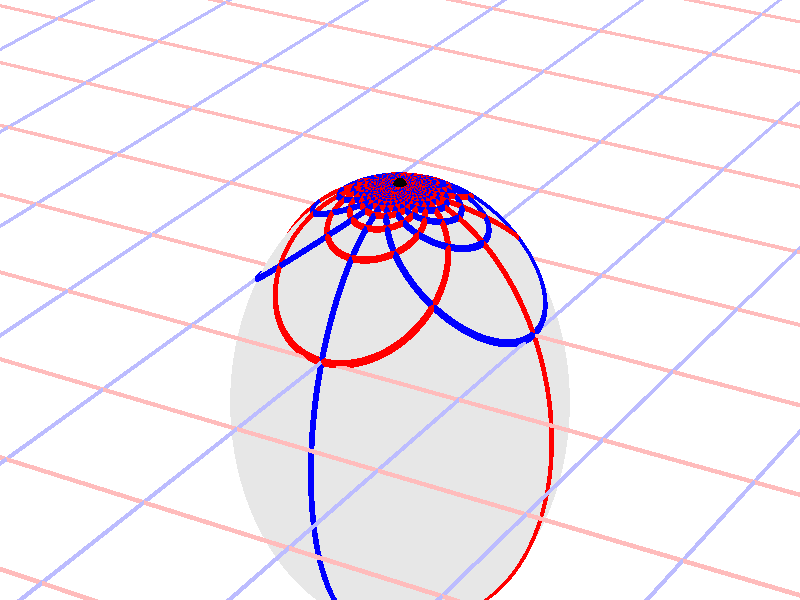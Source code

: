 #version 3.7;
global_settings{assumed_gamma 1.0}
camera{perspective location <16.275953626987476496879026, 9.396926207859083390872001, 6.840402866513374036117057> right <0.133333333333333331482962, -0.230940107675850353485814, -0.000000000000000000000000> up <-0.044429719908903583802662, -0.025651510749425152774217, 0.140953893117886280839102> direction <0.813797681349373802639491, 0.469846310392954158441370, 0.342020143325668712908083> sky <-0.296198132726023855010311, -0.171010071662834328698466, 0.939692620785908427905042> look_at <15.462155945638102139128023, 8.927079897466128954874875, 6.498382723187705600764730>}
light_source{<16.275953626987476496879026, 9.396926207859083390872001, 6.840402866513374036117057> rgb<1.0,1.0,1.0>}
background{rgb<1,1,1>}
union{object{sphere{<0.000000000000000000000000, 0.000000000000000000000000, -0.549741629962584243962453>,1.141146730142061471724446} pigment{rgbft<0.8,0.8,0.8,0.2,0.2>}}object{union{cylinder{<-50.000000000000000000000000, 50.000000000000000000000000, 0.000000000000000000000000>,<-50.000000000000000000000000, -50.000000000000000000000000, 0.000000000000000000000000>,0.010000000000000000208167}cylinder{<-49.000000000000000000000000, 50.000000000000000000000000, 0.000000000000000000000000>,<-49.000000000000000000000000, -50.000000000000000000000000, 0.000000000000000000000000>,0.010000000000000000208167}cylinder{<-48.000000000000000000000000, 50.000000000000000000000000, 0.000000000000000000000000>,<-48.000000000000000000000000, -50.000000000000000000000000, 0.000000000000000000000000>,0.010000000000000000208167}cylinder{<-47.000000000000000000000000, 50.000000000000000000000000, 0.000000000000000000000000>,<-47.000000000000000000000000, -50.000000000000000000000000, 0.000000000000000000000000>,0.010000000000000000208167}cylinder{<-46.000000000000000000000000, 50.000000000000000000000000, 0.000000000000000000000000>,<-46.000000000000000000000000, -50.000000000000000000000000, 0.000000000000000000000000>,0.010000000000000000208167}cylinder{<-45.000000000000000000000000, 50.000000000000000000000000, 0.000000000000000000000000>,<-45.000000000000000000000000, -50.000000000000000000000000, 0.000000000000000000000000>,0.010000000000000000208167}cylinder{<-44.000000000000000000000000, 50.000000000000000000000000, 0.000000000000000000000000>,<-44.000000000000000000000000, -50.000000000000000000000000, 0.000000000000000000000000>,0.010000000000000000208167}cylinder{<-43.000000000000000000000000, 50.000000000000000000000000, 0.000000000000000000000000>,<-43.000000000000000000000000, -50.000000000000000000000000, 0.000000000000000000000000>,0.010000000000000000208167}cylinder{<-42.000000000000000000000000, 50.000000000000000000000000, 0.000000000000000000000000>,<-42.000000000000000000000000, -50.000000000000000000000000, 0.000000000000000000000000>,0.010000000000000000208167}cylinder{<-41.000000000000000000000000, 50.000000000000000000000000, 0.000000000000000000000000>,<-41.000000000000000000000000, -50.000000000000000000000000, 0.000000000000000000000000>,0.010000000000000000208167}cylinder{<-40.000000000000000000000000, 50.000000000000000000000000, 0.000000000000000000000000>,<-40.000000000000000000000000, -50.000000000000000000000000, 0.000000000000000000000000>,0.010000000000000000208167}cylinder{<-39.000000000000000000000000, 50.000000000000000000000000, 0.000000000000000000000000>,<-39.000000000000000000000000, -50.000000000000000000000000, 0.000000000000000000000000>,0.010000000000000000208167}cylinder{<-38.000000000000000000000000, 50.000000000000000000000000, 0.000000000000000000000000>,<-38.000000000000000000000000, -50.000000000000000000000000, 0.000000000000000000000000>,0.010000000000000000208167}cylinder{<-37.000000000000000000000000, 50.000000000000000000000000, 0.000000000000000000000000>,<-37.000000000000000000000000, -50.000000000000000000000000, 0.000000000000000000000000>,0.010000000000000000208167}cylinder{<-36.000000000000000000000000, 50.000000000000000000000000, 0.000000000000000000000000>,<-36.000000000000000000000000, -50.000000000000000000000000, 0.000000000000000000000000>,0.010000000000000000208167}cylinder{<-35.000000000000000000000000, 50.000000000000000000000000, 0.000000000000000000000000>,<-35.000000000000000000000000, -50.000000000000000000000000, 0.000000000000000000000000>,0.010000000000000000208167}cylinder{<-34.000000000000000000000000, 50.000000000000000000000000, 0.000000000000000000000000>,<-34.000000000000000000000000, -50.000000000000000000000000, 0.000000000000000000000000>,0.010000000000000000208167}cylinder{<-33.000000000000000000000000, 50.000000000000000000000000, 0.000000000000000000000000>,<-33.000000000000000000000000, -50.000000000000000000000000, 0.000000000000000000000000>,0.010000000000000000208167}cylinder{<-32.000000000000000000000000, 50.000000000000000000000000, 0.000000000000000000000000>,<-32.000000000000000000000000, -50.000000000000000000000000, 0.000000000000000000000000>,0.010000000000000000208167}cylinder{<-31.000000000000000000000000, 50.000000000000000000000000, 0.000000000000000000000000>,<-31.000000000000000000000000, -50.000000000000000000000000, 0.000000000000000000000000>,0.010000000000000000208167}cylinder{<-30.000000000000000000000000, 50.000000000000000000000000, 0.000000000000000000000000>,<-30.000000000000000000000000, -50.000000000000000000000000, 0.000000000000000000000000>,0.010000000000000000208167}cylinder{<-29.000000000000000000000000, 50.000000000000000000000000, 0.000000000000000000000000>,<-29.000000000000000000000000, -50.000000000000000000000000, 0.000000000000000000000000>,0.010000000000000000208167}cylinder{<-28.000000000000000000000000, 50.000000000000000000000000, 0.000000000000000000000000>,<-28.000000000000000000000000, -50.000000000000000000000000, 0.000000000000000000000000>,0.010000000000000000208167}cylinder{<-27.000000000000000000000000, 50.000000000000000000000000, 0.000000000000000000000000>,<-27.000000000000000000000000, -50.000000000000000000000000, 0.000000000000000000000000>,0.010000000000000000208167}cylinder{<-26.000000000000000000000000, 50.000000000000000000000000, 0.000000000000000000000000>,<-26.000000000000000000000000, -50.000000000000000000000000, 0.000000000000000000000000>,0.010000000000000000208167}cylinder{<-25.000000000000000000000000, 50.000000000000000000000000, 0.000000000000000000000000>,<-25.000000000000000000000000, -50.000000000000000000000000, 0.000000000000000000000000>,0.010000000000000000208167}cylinder{<-24.000000000000000000000000, 50.000000000000000000000000, 0.000000000000000000000000>,<-24.000000000000000000000000, -50.000000000000000000000000, 0.000000000000000000000000>,0.010000000000000000208167}cylinder{<-23.000000000000000000000000, 50.000000000000000000000000, 0.000000000000000000000000>,<-23.000000000000000000000000, -50.000000000000000000000000, 0.000000000000000000000000>,0.010000000000000000208167}cylinder{<-22.000000000000000000000000, 50.000000000000000000000000, 0.000000000000000000000000>,<-22.000000000000000000000000, -50.000000000000000000000000, 0.000000000000000000000000>,0.010000000000000000208167}cylinder{<-21.000000000000000000000000, 50.000000000000000000000000, 0.000000000000000000000000>,<-21.000000000000000000000000, -50.000000000000000000000000, 0.000000000000000000000000>,0.010000000000000000208167}cylinder{<-20.000000000000000000000000, 50.000000000000000000000000, 0.000000000000000000000000>,<-20.000000000000000000000000, -50.000000000000000000000000, 0.000000000000000000000000>,0.010000000000000000208167}cylinder{<-19.000000000000000000000000, 50.000000000000000000000000, 0.000000000000000000000000>,<-19.000000000000000000000000, -50.000000000000000000000000, 0.000000000000000000000000>,0.010000000000000000208167}cylinder{<-18.000000000000000000000000, 50.000000000000000000000000, 0.000000000000000000000000>,<-18.000000000000000000000000, -50.000000000000000000000000, 0.000000000000000000000000>,0.010000000000000000208167}cylinder{<-17.000000000000000000000000, 50.000000000000000000000000, 0.000000000000000000000000>,<-17.000000000000000000000000, -50.000000000000000000000000, 0.000000000000000000000000>,0.010000000000000000208167}cylinder{<-16.000000000000000000000000, 50.000000000000000000000000, 0.000000000000000000000000>,<-16.000000000000000000000000, -50.000000000000000000000000, 0.000000000000000000000000>,0.010000000000000000208167}cylinder{<-15.000000000000000000000000, 50.000000000000000000000000, 0.000000000000000000000000>,<-15.000000000000000000000000, -50.000000000000000000000000, 0.000000000000000000000000>,0.010000000000000000208167}cylinder{<-14.000000000000000000000000, 50.000000000000000000000000, 0.000000000000000000000000>,<-14.000000000000000000000000, -50.000000000000000000000000, 0.000000000000000000000000>,0.010000000000000000208167}cylinder{<-13.000000000000000000000000, 50.000000000000000000000000, 0.000000000000000000000000>,<-13.000000000000000000000000, -50.000000000000000000000000, 0.000000000000000000000000>,0.010000000000000000208167}cylinder{<-12.000000000000000000000000, 50.000000000000000000000000, 0.000000000000000000000000>,<-12.000000000000000000000000, -50.000000000000000000000000, 0.000000000000000000000000>,0.010000000000000000208167}cylinder{<-11.000000000000000000000000, 50.000000000000000000000000, 0.000000000000000000000000>,<-11.000000000000000000000000, -50.000000000000000000000000, 0.000000000000000000000000>,0.010000000000000000208167}cylinder{<-10.000000000000000000000000, 50.000000000000000000000000, 0.000000000000000000000000>,<-10.000000000000000000000000, -50.000000000000000000000000, 0.000000000000000000000000>,0.010000000000000000208167}cylinder{<-9.000000000000000000000000, 50.000000000000000000000000, 0.000000000000000000000000>,<-9.000000000000000000000000, -50.000000000000000000000000, 0.000000000000000000000000>,0.010000000000000000208167}cylinder{<-8.000000000000000000000000, 50.000000000000000000000000, 0.000000000000000000000000>,<-8.000000000000000000000000, -50.000000000000000000000000, 0.000000000000000000000000>,0.010000000000000000208167}cylinder{<-7.000000000000000000000000, 50.000000000000000000000000, 0.000000000000000000000000>,<-7.000000000000000000000000, -50.000000000000000000000000, 0.000000000000000000000000>,0.010000000000000000208167}cylinder{<-6.000000000000000000000000, 50.000000000000000000000000, 0.000000000000000000000000>,<-6.000000000000000000000000, -50.000000000000000000000000, 0.000000000000000000000000>,0.010000000000000000208167}cylinder{<-5.000000000000000000000000, 50.000000000000000000000000, 0.000000000000000000000000>,<-5.000000000000000000000000, -50.000000000000000000000000, 0.000000000000000000000000>,0.010000000000000000208167}cylinder{<-4.000000000000000000000000, 50.000000000000000000000000, 0.000000000000000000000000>,<-4.000000000000000000000000, -50.000000000000000000000000, 0.000000000000000000000000>,0.010000000000000000208167}cylinder{<-3.000000000000000000000000, 50.000000000000000000000000, 0.000000000000000000000000>,<-3.000000000000000000000000, -50.000000000000000000000000, 0.000000000000000000000000>,0.010000000000000000208167}cylinder{<-2.000000000000000000000000, 50.000000000000000000000000, 0.000000000000000000000000>,<-2.000000000000000000000000, -50.000000000000000000000000, 0.000000000000000000000000>,0.010000000000000000208167}cylinder{<-1.000000000000000000000000, 50.000000000000000000000000, 0.000000000000000000000000>,<-1.000000000000000000000000, -50.000000000000000000000000, 0.000000000000000000000000>,0.010000000000000000208167}cylinder{<0.000000000000000000000000, 50.000000000000000000000000, 0.000000000000000000000000>,<0.000000000000000000000000, -50.000000000000000000000000, 0.000000000000000000000000>,0.010000000000000000208167}cylinder{<1.000000000000000000000000, 50.000000000000000000000000, 0.000000000000000000000000>,<1.000000000000000000000000, -50.000000000000000000000000, 0.000000000000000000000000>,0.010000000000000000208167}cylinder{<2.000000000000000000000000, 50.000000000000000000000000, 0.000000000000000000000000>,<2.000000000000000000000000, -50.000000000000000000000000, 0.000000000000000000000000>,0.010000000000000000208167}cylinder{<3.000000000000000000000000, 50.000000000000000000000000, 0.000000000000000000000000>,<3.000000000000000000000000, -50.000000000000000000000000, 0.000000000000000000000000>,0.010000000000000000208167}cylinder{<4.000000000000000000000000, 50.000000000000000000000000, 0.000000000000000000000000>,<4.000000000000000000000000, -50.000000000000000000000000, 0.000000000000000000000000>,0.010000000000000000208167}cylinder{<5.000000000000000000000000, 50.000000000000000000000000, 0.000000000000000000000000>,<5.000000000000000000000000, -50.000000000000000000000000, 0.000000000000000000000000>,0.010000000000000000208167}cylinder{<6.000000000000000000000000, 50.000000000000000000000000, 0.000000000000000000000000>,<6.000000000000000000000000, -50.000000000000000000000000, 0.000000000000000000000000>,0.010000000000000000208167}cylinder{<7.000000000000000000000000, 50.000000000000000000000000, 0.000000000000000000000000>,<7.000000000000000000000000, -50.000000000000000000000000, 0.000000000000000000000000>,0.010000000000000000208167}cylinder{<8.000000000000000000000000, 50.000000000000000000000000, 0.000000000000000000000000>,<8.000000000000000000000000, -50.000000000000000000000000, 0.000000000000000000000000>,0.010000000000000000208167}cylinder{<9.000000000000000000000000, 50.000000000000000000000000, 0.000000000000000000000000>,<9.000000000000000000000000, -50.000000000000000000000000, 0.000000000000000000000000>,0.010000000000000000208167}cylinder{<10.000000000000000000000000, 50.000000000000000000000000, 0.000000000000000000000000>,<10.000000000000000000000000, -50.000000000000000000000000, 0.000000000000000000000000>,0.010000000000000000208167}cylinder{<11.000000000000000000000000, 50.000000000000000000000000, 0.000000000000000000000000>,<11.000000000000000000000000, -50.000000000000000000000000, 0.000000000000000000000000>,0.010000000000000000208167}cylinder{<12.000000000000000000000000, 50.000000000000000000000000, 0.000000000000000000000000>,<12.000000000000000000000000, -50.000000000000000000000000, 0.000000000000000000000000>,0.010000000000000000208167}cylinder{<13.000000000000000000000000, 50.000000000000000000000000, 0.000000000000000000000000>,<13.000000000000000000000000, -50.000000000000000000000000, 0.000000000000000000000000>,0.010000000000000000208167}cylinder{<14.000000000000000000000000, 50.000000000000000000000000, 0.000000000000000000000000>,<14.000000000000000000000000, -50.000000000000000000000000, 0.000000000000000000000000>,0.010000000000000000208167}cylinder{<15.000000000000000000000000, 50.000000000000000000000000, 0.000000000000000000000000>,<15.000000000000000000000000, -50.000000000000000000000000, 0.000000000000000000000000>,0.010000000000000000208167}cylinder{<16.000000000000000000000000, 50.000000000000000000000000, 0.000000000000000000000000>,<16.000000000000000000000000, -50.000000000000000000000000, 0.000000000000000000000000>,0.010000000000000000208167}cylinder{<17.000000000000000000000000, 50.000000000000000000000000, 0.000000000000000000000000>,<17.000000000000000000000000, -50.000000000000000000000000, 0.000000000000000000000000>,0.010000000000000000208167}cylinder{<18.000000000000000000000000, 50.000000000000000000000000, 0.000000000000000000000000>,<18.000000000000000000000000, -50.000000000000000000000000, 0.000000000000000000000000>,0.010000000000000000208167}cylinder{<19.000000000000000000000000, 50.000000000000000000000000, 0.000000000000000000000000>,<19.000000000000000000000000, -50.000000000000000000000000, 0.000000000000000000000000>,0.010000000000000000208167}cylinder{<20.000000000000000000000000, 50.000000000000000000000000, 0.000000000000000000000000>,<20.000000000000000000000000, -50.000000000000000000000000, 0.000000000000000000000000>,0.010000000000000000208167}cylinder{<21.000000000000000000000000, 50.000000000000000000000000, 0.000000000000000000000000>,<21.000000000000000000000000, -50.000000000000000000000000, 0.000000000000000000000000>,0.010000000000000000208167}cylinder{<22.000000000000000000000000, 50.000000000000000000000000, 0.000000000000000000000000>,<22.000000000000000000000000, -50.000000000000000000000000, 0.000000000000000000000000>,0.010000000000000000208167}cylinder{<23.000000000000000000000000, 50.000000000000000000000000, 0.000000000000000000000000>,<23.000000000000000000000000, -50.000000000000000000000000, 0.000000000000000000000000>,0.010000000000000000208167}cylinder{<24.000000000000000000000000, 50.000000000000000000000000, 0.000000000000000000000000>,<24.000000000000000000000000, -50.000000000000000000000000, 0.000000000000000000000000>,0.010000000000000000208167}cylinder{<25.000000000000000000000000, 50.000000000000000000000000, 0.000000000000000000000000>,<25.000000000000000000000000, -50.000000000000000000000000, 0.000000000000000000000000>,0.010000000000000000208167}cylinder{<26.000000000000000000000000, 50.000000000000000000000000, 0.000000000000000000000000>,<26.000000000000000000000000, -50.000000000000000000000000, 0.000000000000000000000000>,0.010000000000000000208167}cylinder{<27.000000000000000000000000, 50.000000000000000000000000, 0.000000000000000000000000>,<27.000000000000000000000000, -50.000000000000000000000000, 0.000000000000000000000000>,0.010000000000000000208167}cylinder{<28.000000000000000000000000, 50.000000000000000000000000, 0.000000000000000000000000>,<28.000000000000000000000000, -50.000000000000000000000000, 0.000000000000000000000000>,0.010000000000000000208167}cylinder{<29.000000000000000000000000, 50.000000000000000000000000, 0.000000000000000000000000>,<29.000000000000000000000000, -50.000000000000000000000000, 0.000000000000000000000000>,0.010000000000000000208167}cylinder{<30.000000000000000000000000, 50.000000000000000000000000, 0.000000000000000000000000>,<30.000000000000000000000000, -50.000000000000000000000000, 0.000000000000000000000000>,0.010000000000000000208167}cylinder{<31.000000000000000000000000, 50.000000000000000000000000, 0.000000000000000000000000>,<31.000000000000000000000000, -50.000000000000000000000000, 0.000000000000000000000000>,0.010000000000000000208167}cylinder{<32.000000000000000000000000, 50.000000000000000000000000, 0.000000000000000000000000>,<32.000000000000000000000000, -50.000000000000000000000000, 0.000000000000000000000000>,0.010000000000000000208167}cylinder{<33.000000000000000000000000, 50.000000000000000000000000, 0.000000000000000000000000>,<33.000000000000000000000000, -50.000000000000000000000000, 0.000000000000000000000000>,0.010000000000000000208167}cylinder{<34.000000000000000000000000, 50.000000000000000000000000, 0.000000000000000000000000>,<34.000000000000000000000000, -50.000000000000000000000000, 0.000000000000000000000000>,0.010000000000000000208167}cylinder{<35.000000000000000000000000, 50.000000000000000000000000, 0.000000000000000000000000>,<35.000000000000000000000000, -50.000000000000000000000000, 0.000000000000000000000000>,0.010000000000000000208167}cylinder{<36.000000000000000000000000, 50.000000000000000000000000, 0.000000000000000000000000>,<36.000000000000000000000000, -50.000000000000000000000000, 0.000000000000000000000000>,0.010000000000000000208167}cylinder{<37.000000000000000000000000, 50.000000000000000000000000, 0.000000000000000000000000>,<37.000000000000000000000000, -50.000000000000000000000000, 0.000000000000000000000000>,0.010000000000000000208167}cylinder{<38.000000000000000000000000, 50.000000000000000000000000, 0.000000000000000000000000>,<38.000000000000000000000000, -50.000000000000000000000000, 0.000000000000000000000000>,0.010000000000000000208167}cylinder{<39.000000000000000000000000, 50.000000000000000000000000, 0.000000000000000000000000>,<39.000000000000000000000000, -50.000000000000000000000000, 0.000000000000000000000000>,0.010000000000000000208167}cylinder{<40.000000000000000000000000, 50.000000000000000000000000, 0.000000000000000000000000>,<40.000000000000000000000000, -50.000000000000000000000000, 0.000000000000000000000000>,0.010000000000000000208167}cylinder{<41.000000000000000000000000, 50.000000000000000000000000, 0.000000000000000000000000>,<41.000000000000000000000000, -50.000000000000000000000000, 0.000000000000000000000000>,0.010000000000000000208167}cylinder{<42.000000000000000000000000, 50.000000000000000000000000, 0.000000000000000000000000>,<42.000000000000000000000000, -50.000000000000000000000000, 0.000000000000000000000000>,0.010000000000000000208167}cylinder{<43.000000000000000000000000, 50.000000000000000000000000, 0.000000000000000000000000>,<43.000000000000000000000000, -50.000000000000000000000000, 0.000000000000000000000000>,0.010000000000000000208167}cylinder{<44.000000000000000000000000, 50.000000000000000000000000, 0.000000000000000000000000>,<44.000000000000000000000000, -50.000000000000000000000000, 0.000000000000000000000000>,0.010000000000000000208167}cylinder{<45.000000000000000000000000, 50.000000000000000000000000, 0.000000000000000000000000>,<45.000000000000000000000000, -50.000000000000000000000000, 0.000000000000000000000000>,0.010000000000000000208167}cylinder{<46.000000000000000000000000, 50.000000000000000000000000, 0.000000000000000000000000>,<46.000000000000000000000000, -50.000000000000000000000000, 0.000000000000000000000000>,0.010000000000000000208167}cylinder{<47.000000000000000000000000, 50.000000000000000000000000, 0.000000000000000000000000>,<47.000000000000000000000000, -50.000000000000000000000000, 0.000000000000000000000000>,0.010000000000000000208167}cylinder{<48.000000000000000000000000, 50.000000000000000000000000, 0.000000000000000000000000>,<48.000000000000000000000000, -50.000000000000000000000000, 0.000000000000000000000000>,0.010000000000000000208167}cylinder{<49.000000000000000000000000, 50.000000000000000000000000, 0.000000000000000000000000>,<49.000000000000000000000000, -50.000000000000000000000000, 0.000000000000000000000000>,0.010000000000000000208167}cylinder{<50.000000000000000000000000, 50.000000000000000000000000, 0.000000000000000000000000>,<50.000000000000000000000000, -50.000000000000000000000000, 0.000000000000000000000000>,0.010000000000000000208167}} pigment{rgb<1.0,0.5,0.5>}}object{union{cylinder{<50.000000000000000000000000, -50.000000000000000000000000, 0.000000000000000000000000>,<-50.000000000000000000000000, -50.000000000000000000000000, 0.000000000000000000000000>,0.010000000000000000208167}cylinder{<50.000000000000000000000000, -49.000000000000000000000000, 0.000000000000000000000000>,<-50.000000000000000000000000, -49.000000000000000000000000, 0.000000000000000000000000>,0.010000000000000000208167}cylinder{<50.000000000000000000000000, -48.000000000000000000000000, 0.000000000000000000000000>,<-50.000000000000000000000000, -48.000000000000000000000000, 0.000000000000000000000000>,0.010000000000000000208167}cylinder{<50.000000000000000000000000, -47.000000000000000000000000, 0.000000000000000000000000>,<-50.000000000000000000000000, -47.000000000000000000000000, 0.000000000000000000000000>,0.010000000000000000208167}cylinder{<50.000000000000000000000000, -46.000000000000000000000000, 0.000000000000000000000000>,<-50.000000000000000000000000, -46.000000000000000000000000, 0.000000000000000000000000>,0.010000000000000000208167}cylinder{<50.000000000000000000000000, -45.000000000000000000000000, 0.000000000000000000000000>,<-50.000000000000000000000000, -45.000000000000000000000000, 0.000000000000000000000000>,0.010000000000000000208167}cylinder{<50.000000000000000000000000, -44.000000000000000000000000, 0.000000000000000000000000>,<-50.000000000000000000000000, -44.000000000000000000000000, 0.000000000000000000000000>,0.010000000000000000208167}cylinder{<50.000000000000000000000000, -43.000000000000000000000000, 0.000000000000000000000000>,<-50.000000000000000000000000, -43.000000000000000000000000, 0.000000000000000000000000>,0.010000000000000000208167}cylinder{<50.000000000000000000000000, -42.000000000000000000000000, 0.000000000000000000000000>,<-50.000000000000000000000000, -42.000000000000000000000000, 0.000000000000000000000000>,0.010000000000000000208167}cylinder{<50.000000000000000000000000, -41.000000000000000000000000, 0.000000000000000000000000>,<-50.000000000000000000000000, -41.000000000000000000000000, 0.000000000000000000000000>,0.010000000000000000208167}cylinder{<50.000000000000000000000000, -40.000000000000000000000000, 0.000000000000000000000000>,<-50.000000000000000000000000, -40.000000000000000000000000, 0.000000000000000000000000>,0.010000000000000000208167}cylinder{<50.000000000000000000000000, -39.000000000000000000000000, 0.000000000000000000000000>,<-50.000000000000000000000000, -39.000000000000000000000000, 0.000000000000000000000000>,0.010000000000000000208167}cylinder{<50.000000000000000000000000, -38.000000000000000000000000, 0.000000000000000000000000>,<-50.000000000000000000000000, -38.000000000000000000000000, 0.000000000000000000000000>,0.010000000000000000208167}cylinder{<50.000000000000000000000000, -37.000000000000000000000000, 0.000000000000000000000000>,<-50.000000000000000000000000, -37.000000000000000000000000, 0.000000000000000000000000>,0.010000000000000000208167}cylinder{<50.000000000000000000000000, -36.000000000000000000000000, 0.000000000000000000000000>,<-50.000000000000000000000000, -36.000000000000000000000000, 0.000000000000000000000000>,0.010000000000000000208167}cylinder{<50.000000000000000000000000, -35.000000000000000000000000, 0.000000000000000000000000>,<-50.000000000000000000000000, -35.000000000000000000000000, 0.000000000000000000000000>,0.010000000000000000208167}cylinder{<50.000000000000000000000000, -34.000000000000000000000000, 0.000000000000000000000000>,<-50.000000000000000000000000, -34.000000000000000000000000, 0.000000000000000000000000>,0.010000000000000000208167}cylinder{<50.000000000000000000000000, -33.000000000000000000000000, 0.000000000000000000000000>,<-50.000000000000000000000000, -33.000000000000000000000000, 0.000000000000000000000000>,0.010000000000000000208167}cylinder{<50.000000000000000000000000, -32.000000000000000000000000, 0.000000000000000000000000>,<-50.000000000000000000000000, -32.000000000000000000000000, 0.000000000000000000000000>,0.010000000000000000208167}cylinder{<50.000000000000000000000000, -31.000000000000000000000000, 0.000000000000000000000000>,<-50.000000000000000000000000, -31.000000000000000000000000, 0.000000000000000000000000>,0.010000000000000000208167}cylinder{<50.000000000000000000000000, -30.000000000000000000000000, 0.000000000000000000000000>,<-50.000000000000000000000000, -30.000000000000000000000000, 0.000000000000000000000000>,0.010000000000000000208167}cylinder{<50.000000000000000000000000, -29.000000000000000000000000, 0.000000000000000000000000>,<-50.000000000000000000000000, -29.000000000000000000000000, 0.000000000000000000000000>,0.010000000000000000208167}cylinder{<50.000000000000000000000000, -28.000000000000000000000000, 0.000000000000000000000000>,<-50.000000000000000000000000, -28.000000000000000000000000, 0.000000000000000000000000>,0.010000000000000000208167}cylinder{<50.000000000000000000000000, -27.000000000000000000000000, 0.000000000000000000000000>,<-50.000000000000000000000000, -27.000000000000000000000000, 0.000000000000000000000000>,0.010000000000000000208167}cylinder{<50.000000000000000000000000, -26.000000000000000000000000, 0.000000000000000000000000>,<-50.000000000000000000000000, -26.000000000000000000000000, 0.000000000000000000000000>,0.010000000000000000208167}cylinder{<50.000000000000000000000000, -25.000000000000000000000000, 0.000000000000000000000000>,<-50.000000000000000000000000, -25.000000000000000000000000, 0.000000000000000000000000>,0.010000000000000000208167}cylinder{<50.000000000000000000000000, -24.000000000000000000000000, 0.000000000000000000000000>,<-50.000000000000000000000000, -24.000000000000000000000000, 0.000000000000000000000000>,0.010000000000000000208167}cylinder{<50.000000000000000000000000, -23.000000000000000000000000, 0.000000000000000000000000>,<-50.000000000000000000000000, -23.000000000000000000000000, 0.000000000000000000000000>,0.010000000000000000208167}cylinder{<50.000000000000000000000000, -22.000000000000000000000000, 0.000000000000000000000000>,<-50.000000000000000000000000, -22.000000000000000000000000, 0.000000000000000000000000>,0.010000000000000000208167}cylinder{<50.000000000000000000000000, -21.000000000000000000000000, 0.000000000000000000000000>,<-50.000000000000000000000000, -21.000000000000000000000000, 0.000000000000000000000000>,0.010000000000000000208167}cylinder{<50.000000000000000000000000, -20.000000000000000000000000, 0.000000000000000000000000>,<-50.000000000000000000000000, -20.000000000000000000000000, 0.000000000000000000000000>,0.010000000000000000208167}cylinder{<50.000000000000000000000000, -19.000000000000000000000000, 0.000000000000000000000000>,<-50.000000000000000000000000, -19.000000000000000000000000, 0.000000000000000000000000>,0.010000000000000000208167}cylinder{<50.000000000000000000000000, -18.000000000000000000000000, 0.000000000000000000000000>,<-50.000000000000000000000000, -18.000000000000000000000000, 0.000000000000000000000000>,0.010000000000000000208167}cylinder{<50.000000000000000000000000, -17.000000000000000000000000, 0.000000000000000000000000>,<-50.000000000000000000000000, -17.000000000000000000000000, 0.000000000000000000000000>,0.010000000000000000208167}cylinder{<50.000000000000000000000000, -16.000000000000000000000000, 0.000000000000000000000000>,<-50.000000000000000000000000, -16.000000000000000000000000, 0.000000000000000000000000>,0.010000000000000000208167}cylinder{<50.000000000000000000000000, -15.000000000000000000000000, 0.000000000000000000000000>,<-50.000000000000000000000000, -15.000000000000000000000000, 0.000000000000000000000000>,0.010000000000000000208167}cylinder{<50.000000000000000000000000, -14.000000000000000000000000, 0.000000000000000000000000>,<-50.000000000000000000000000, -14.000000000000000000000000, 0.000000000000000000000000>,0.010000000000000000208167}cylinder{<50.000000000000000000000000, -13.000000000000000000000000, 0.000000000000000000000000>,<-50.000000000000000000000000, -13.000000000000000000000000, 0.000000000000000000000000>,0.010000000000000000208167}cylinder{<50.000000000000000000000000, -12.000000000000000000000000, 0.000000000000000000000000>,<-50.000000000000000000000000, -12.000000000000000000000000, 0.000000000000000000000000>,0.010000000000000000208167}cylinder{<50.000000000000000000000000, -11.000000000000000000000000, 0.000000000000000000000000>,<-50.000000000000000000000000, -11.000000000000000000000000, 0.000000000000000000000000>,0.010000000000000000208167}cylinder{<50.000000000000000000000000, -10.000000000000000000000000, 0.000000000000000000000000>,<-50.000000000000000000000000, -10.000000000000000000000000, 0.000000000000000000000000>,0.010000000000000000208167}cylinder{<50.000000000000000000000000, -9.000000000000000000000000, 0.000000000000000000000000>,<-50.000000000000000000000000, -9.000000000000000000000000, 0.000000000000000000000000>,0.010000000000000000208167}cylinder{<50.000000000000000000000000, -8.000000000000000000000000, 0.000000000000000000000000>,<-50.000000000000000000000000, -8.000000000000000000000000, 0.000000000000000000000000>,0.010000000000000000208167}cylinder{<50.000000000000000000000000, -7.000000000000000000000000, 0.000000000000000000000000>,<-50.000000000000000000000000, -7.000000000000000000000000, 0.000000000000000000000000>,0.010000000000000000208167}cylinder{<50.000000000000000000000000, -6.000000000000000000000000, 0.000000000000000000000000>,<-50.000000000000000000000000, -6.000000000000000000000000, 0.000000000000000000000000>,0.010000000000000000208167}cylinder{<50.000000000000000000000000, -5.000000000000000000000000, 0.000000000000000000000000>,<-50.000000000000000000000000, -5.000000000000000000000000, 0.000000000000000000000000>,0.010000000000000000208167}cylinder{<50.000000000000000000000000, -4.000000000000000000000000, 0.000000000000000000000000>,<-50.000000000000000000000000, -4.000000000000000000000000, 0.000000000000000000000000>,0.010000000000000000208167}cylinder{<50.000000000000000000000000, -3.000000000000000000000000, 0.000000000000000000000000>,<-50.000000000000000000000000, -3.000000000000000000000000, 0.000000000000000000000000>,0.010000000000000000208167}cylinder{<50.000000000000000000000000, -2.000000000000000000000000, 0.000000000000000000000000>,<-50.000000000000000000000000, -2.000000000000000000000000, 0.000000000000000000000000>,0.010000000000000000208167}cylinder{<50.000000000000000000000000, -1.000000000000000000000000, 0.000000000000000000000000>,<-50.000000000000000000000000, -1.000000000000000000000000, 0.000000000000000000000000>,0.010000000000000000208167}cylinder{<50.000000000000000000000000, 0.000000000000000000000000, 0.000000000000000000000000>,<-50.000000000000000000000000, 0.000000000000000000000000, 0.000000000000000000000000>,0.010000000000000000208167}cylinder{<50.000000000000000000000000, 1.000000000000000000000000, 0.000000000000000000000000>,<-50.000000000000000000000000, 1.000000000000000000000000, 0.000000000000000000000000>,0.010000000000000000208167}cylinder{<50.000000000000000000000000, 2.000000000000000000000000, 0.000000000000000000000000>,<-50.000000000000000000000000, 2.000000000000000000000000, 0.000000000000000000000000>,0.010000000000000000208167}cylinder{<50.000000000000000000000000, 3.000000000000000000000000, 0.000000000000000000000000>,<-50.000000000000000000000000, 3.000000000000000000000000, 0.000000000000000000000000>,0.010000000000000000208167}cylinder{<50.000000000000000000000000, 4.000000000000000000000000, 0.000000000000000000000000>,<-50.000000000000000000000000, 4.000000000000000000000000, 0.000000000000000000000000>,0.010000000000000000208167}cylinder{<50.000000000000000000000000, 5.000000000000000000000000, 0.000000000000000000000000>,<-50.000000000000000000000000, 5.000000000000000000000000, 0.000000000000000000000000>,0.010000000000000000208167}cylinder{<50.000000000000000000000000, 6.000000000000000000000000, 0.000000000000000000000000>,<-50.000000000000000000000000, 6.000000000000000000000000, 0.000000000000000000000000>,0.010000000000000000208167}cylinder{<50.000000000000000000000000, 7.000000000000000000000000, 0.000000000000000000000000>,<-50.000000000000000000000000, 7.000000000000000000000000, 0.000000000000000000000000>,0.010000000000000000208167}cylinder{<50.000000000000000000000000, 8.000000000000000000000000, 0.000000000000000000000000>,<-50.000000000000000000000000, 8.000000000000000000000000, 0.000000000000000000000000>,0.010000000000000000208167}cylinder{<50.000000000000000000000000, 9.000000000000000000000000, 0.000000000000000000000000>,<-50.000000000000000000000000, 9.000000000000000000000000, 0.000000000000000000000000>,0.010000000000000000208167}cylinder{<50.000000000000000000000000, 10.000000000000000000000000, 0.000000000000000000000000>,<-50.000000000000000000000000, 10.000000000000000000000000, 0.000000000000000000000000>,0.010000000000000000208167}cylinder{<50.000000000000000000000000, 11.000000000000000000000000, 0.000000000000000000000000>,<-50.000000000000000000000000, 11.000000000000000000000000, 0.000000000000000000000000>,0.010000000000000000208167}cylinder{<50.000000000000000000000000, 12.000000000000000000000000, 0.000000000000000000000000>,<-50.000000000000000000000000, 12.000000000000000000000000, 0.000000000000000000000000>,0.010000000000000000208167}cylinder{<50.000000000000000000000000, 13.000000000000000000000000, 0.000000000000000000000000>,<-50.000000000000000000000000, 13.000000000000000000000000, 0.000000000000000000000000>,0.010000000000000000208167}cylinder{<50.000000000000000000000000, 14.000000000000000000000000, 0.000000000000000000000000>,<-50.000000000000000000000000, 14.000000000000000000000000, 0.000000000000000000000000>,0.010000000000000000208167}cylinder{<50.000000000000000000000000, 15.000000000000000000000000, 0.000000000000000000000000>,<-50.000000000000000000000000, 15.000000000000000000000000, 0.000000000000000000000000>,0.010000000000000000208167}cylinder{<50.000000000000000000000000, 16.000000000000000000000000, 0.000000000000000000000000>,<-50.000000000000000000000000, 16.000000000000000000000000, 0.000000000000000000000000>,0.010000000000000000208167}cylinder{<50.000000000000000000000000, 17.000000000000000000000000, 0.000000000000000000000000>,<-50.000000000000000000000000, 17.000000000000000000000000, 0.000000000000000000000000>,0.010000000000000000208167}cylinder{<50.000000000000000000000000, 18.000000000000000000000000, 0.000000000000000000000000>,<-50.000000000000000000000000, 18.000000000000000000000000, 0.000000000000000000000000>,0.010000000000000000208167}cylinder{<50.000000000000000000000000, 19.000000000000000000000000, 0.000000000000000000000000>,<-50.000000000000000000000000, 19.000000000000000000000000, 0.000000000000000000000000>,0.010000000000000000208167}cylinder{<50.000000000000000000000000, 20.000000000000000000000000, 0.000000000000000000000000>,<-50.000000000000000000000000, 20.000000000000000000000000, 0.000000000000000000000000>,0.010000000000000000208167}cylinder{<50.000000000000000000000000, 21.000000000000000000000000, 0.000000000000000000000000>,<-50.000000000000000000000000, 21.000000000000000000000000, 0.000000000000000000000000>,0.010000000000000000208167}cylinder{<50.000000000000000000000000, 22.000000000000000000000000, 0.000000000000000000000000>,<-50.000000000000000000000000, 22.000000000000000000000000, 0.000000000000000000000000>,0.010000000000000000208167}cylinder{<50.000000000000000000000000, 23.000000000000000000000000, 0.000000000000000000000000>,<-50.000000000000000000000000, 23.000000000000000000000000, 0.000000000000000000000000>,0.010000000000000000208167}cylinder{<50.000000000000000000000000, 24.000000000000000000000000, 0.000000000000000000000000>,<-50.000000000000000000000000, 24.000000000000000000000000, 0.000000000000000000000000>,0.010000000000000000208167}cylinder{<50.000000000000000000000000, 25.000000000000000000000000, 0.000000000000000000000000>,<-50.000000000000000000000000, 25.000000000000000000000000, 0.000000000000000000000000>,0.010000000000000000208167}cylinder{<50.000000000000000000000000, 26.000000000000000000000000, 0.000000000000000000000000>,<-50.000000000000000000000000, 26.000000000000000000000000, 0.000000000000000000000000>,0.010000000000000000208167}cylinder{<50.000000000000000000000000, 27.000000000000000000000000, 0.000000000000000000000000>,<-50.000000000000000000000000, 27.000000000000000000000000, 0.000000000000000000000000>,0.010000000000000000208167}cylinder{<50.000000000000000000000000, 28.000000000000000000000000, 0.000000000000000000000000>,<-50.000000000000000000000000, 28.000000000000000000000000, 0.000000000000000000000000>,0.010000000000000000208167}cylinder{<50.000000000000000000000000, 29.000000000000000000000000, 0.000000000000000000000000>,<-50.000000000000000000000000, 29.000000000000000000000000, 0.000000000000000000000000>,0.010000000000000000208167}cylinder{<50.000000000000000000000000, 30.000000000000000000000000, 0.000000000000000000000000>,<-50.000000000000000000000000, 30.000000000000000000000000, 0.000000000000000000000000>,0.010000000000000000208167}cylinder{<50.000000000000000000000000, 31.000000000000000000000000, 0.000000000000000000000000>,<-50.000000000000000000000000, 31.000000000000000000000000, 0.000000000000000000000000>,0.010000000000000000208167}cylinder{<50.000000000000000000000000, 32.000000000000000000000000, 0.000000000000000000000000>,<-50.000000000000000000000000, 32.000000000000000000000000, 0.000000000000000000000000>,0.010000000000000000208167}cylinder{<50.000000000000000000000000, 33.000000000000000000000000, 0.000000000000000000000000>,<-50.000000000000000000000000, 33.000000000000000000000000, 0.000000000000000000000000>,0.010000000000000000208167}cylinder{<50.000000000000000000000000, 34.000000000000000000000000, 0.000000000000000000000000>,<-50.000000000000000000000000, 34.000000000000000000000000, 0.000000000000000000000000>,0.010000000000000000208167}cylinder{<50.000000000000000000000000, 35.000000000000000000000000, 0.000000000000000000000000>,<-50.000000000000000000000000, 35.000000000000000000000000, 0.000000000000000000000000>,0.010000000000000000208167}cylinder{<50.000000000000000000000000, 36.000000000000000000000000, 0.000000000000000000000000>,<-50.000000000000000000000000, 36.000000000000000000000000, 0.000000000000000000000000>,0.010000000000000000208167}cylinder{<50.000000000000000000000000, 37.000000000000000000000000, 0.000000000000000000000000>,<-50.000000000000000000000000, 37.000000000000000000000000, 0.000000000000000000000000>,0.010000000000000000208167}cylinder{<50.000000000000000000000000, 38.000000000000000000000000, 0.000000000000000000000000>,<-50.000000000000000000000000, 38.000000000000000000000000, 0.000000000000000000000000>,0.010000000000000000208167}cylinder{<50.000000000000000000000000, 39.000000000000000000000000, 0.000000000000000000000000>,<-50.000000000000000000000000, 39.000000000000000000000000, 0.000000000000000000000000>,0.010000000000000000208167}cylinder{<50.000000000000000000000000, 40.000000000000000000000000, 0.000000000000000000000000>,<-50.000000000000000000000000, 40.000000000000000000000000, 0.000000000000000000000000>,0.010000000000000000208167}cylinder{<50.000000000000000000000000, 41.000000000000000000000000, 0.000000000000000000000000>,<-50.000000000000000000000000, 41.000000000000000000000000, 0.000000000000000000000000>,0.010000000000000000208167}cylinder{<50.000000000000000000000000, 42.000000000000000000000000, 0.000000000000000000000000>,<-50.000000000000000000000000, 42.000000000000000000000000, 0.000000000000000000000000>,0.010000000000000000208167}cylinder{<50.000000000000000000000000, 43.000000000000000000000000, 0.000000000000000000000000>,<-50.000000000000000000000000, 43.000000000000000000000000, 0.000000000000000000000000>,0.010000000000000000208167}cylinder{<50.000000000000000000000000, 44.000000000000000000000000, 0.000000000000000000000000>,<-50.000000000000000000000000, 44.000000000000000000000000, 0.000000000000000000000000>,0.010000000000000000208167}cylinder{<50.000000000000000000000000, 45.000000000000000000000000, 0.000000000000000000000000>,<-50.000000000000000000000000, 45.000000000000000000000000, 0.000000000000000000000000>,0.010000000000000000208167}cylinder{<50.000000000000000000000000, 46.000000000000000000000000, 0.000000000000000000000000>,<-50.000000000000000000000000, 46.000000000000000000000000, 0.000000000000000000000000>,0.010000000000000000208167}cylinder{<50.000000000000000000000000, 47.000000000000000000000000, 0.000000000000000000000000>,<-50.000000000000000000000000, 47.000000000000000000000000, 0.000000000000000000000000>,0.010000000000000000208167}cylinder{<50.000000000000000000000000, 48.000000000000000000000000, 0.000000000000000000000000>,<-50.000000000000000000000000, 48.000000000000000000000000, 0.000000000000000000000000>,0.010000000000000000208167}cylinder{<50.000000000000000000000000, 49.000000000000000000000000, 0.000000000000000000000000>,<-50.000000000000000000000000, 49.000000000000000000000000, 0.000000000000000000000000>,0.010000000000000000208167}cylinder{<50.000000000000000000000000, 50.000000000000000000000000, 0.000000000000000000000000>,<-50.000000000000000000000000, 50.000000000000000000000000, 0.000000000000000000000000>,0.010000000000000000208167}} pigment{rgb<0.5,0.5,1.0>}}sphere{<0.000000000000000000000000, 0.000000000000000000000000, 0.591405100179477227761993>,0.050000000000000002775558}object{union{object{torus{0.013496655840156409483788,0.020000000000000000416334} matrix <0.999930055340669032837297, -0.000000000000000000000000, 0.011827274682131601671320, 0.011827274682131601671320, 0.000000000000000000000000, -0.999930055340669032837297, 0.000000000000000000000000, 1.000000000000000000000000, 0.000000000000000000000000, -0.013495711821153265688733, 0.000000000000000000000000, 0.591245471523439869443450>}object{torus{0.013772058078694289148802,0.020000000000000000416334} matrix <0.999927171640201062352560, -0.000000000000000000000000, 0.012068612829491107141244, 0.012068612829491107141244, 0.000000000000000000000000, -0.999927171640201062352560, 0.000000000000000000000000, 1.000000000000000000000000, 0.000000000000000000000000, -0.013771055082285219364757, 0.000000000000000000000000, 0.591238890542454265109029>}object{torus{0.014058932850533990138731,0.020000000000000000416334} matrix <0.999924105864626766582148, -0.000000000000000000000000, 0.012320004497842726096102, 0.012320004497842726096102, 0.000000000000000000000000, -0.999924105864626766582148, 0.000000000000000000000000, 1.000000000000000000000000, 0.000000000000000000000000, -0.014057865859968659769108, 0.000000000000000000000000, 0.591231894063527052551876>}object{torus{0.014358012220201134961917,0.020000000000000000416334} matrix <0.999920842357587158488741, -0.000000000000000000000000, 0.012582091197151564279655, 0.012582091197151564279655, 0.000000000000000000000000, -0.999920842357587158488741, 0.000000000000000000000000, 1.000000000000000000000000, 0.000000000000000000000000, -0.014356875673820356995036, 0.000000000000000000000000, 0.591224446360466227012864>}object{torus{0.014670091884832417092333,0.020000000000000000416334} matrix <0.999917363743290876776371, -0.000000000000000000000000, 0.012855570180561109658313, 0.012855570180561109658313, 0.000000000000000000000000, -0.999917363743290876776371, 0.000000000000000000000000, 1.000000000000000000000000, 0.000000000000000000000000, -0.014668879603359035596055, 0.000000000000000000000000, 0.591216507783557165822685>}object{torus{0.014996038240884758049876,0.020000000000000000416334} matrix <0.999913650693654010304101, -0.000000000000000000000000, 0.013141200724794724688516, 0.013141200724794724688516, 0.000000000000000000000000, -0.999913650693654010304101, 0.000000000000000000000000, 1.000000000000000000000000, 0.000000000000000000000000, -0.014994743343372751720466, 0.000000000000000000000000, 0.591208034230769952088735>}object{torus{0.015336796414061342266888,0.020000000000000000416334} matrix <0.999909681660940519165592, -0.000000000000000000000000, 0.013439811037236961202557, 0.013439811037236961202557, 0.000000000000000000000000, -0.999909681660940519165592, 0.000000000000000000000000, 1.000000000000000000000000, 0.000000000000000000000000, -0.015335411220090872791433, 0.000000000000000000000000, 0.591198976533816256129228>}object{torus{0.015693399409027541241413,0.020000000000000000416334} matrix <0.999905432563920837374383, -0.000000000000000000000000, 0.013752306321425331395170, 0.013752306321425331395170, 0.000000000000000000000000, -0.999905432563920837374383, 0.000000000000000000000000, 1.000000000000000000000000, 0.000000000000000000000000, -0.015691915324471790438299, 0.000000000000000000000000, 0.591189279743145945644756>}object{torus{0.016066978565190771777171,0.020000000000000000416334} matrix <0.999900876420149242740365, -0.000000000000000000000000, 0.014079678058028574985650, 0.014079678058028574985650, 0.000000000000000000000000, -0.999900876420149242740365, 0.000000000000000000000000, 1.000000000000000000000000, 0.000000000000000000000000, -0.016065385948764370621644, 0.000000000000000000000000, 0.591178882294234986360948>}object{torus{0.016458775541774123968297,0.020000000000000000416334} matrix <0.999895982920216086498044, -0.000000000000000000000000, 0.014423014248591100455732, 0.014423014248591100455732, 0.000000000000000000000000, -0.999895982920216086498044, 0.000000000000000000000000, 1.000000000000000000000000, 0.000000000000000000000000, -0.016457063548011026388185, 0.000000000000000000000000, 0.591167715025534334927215>}object{torus{0.016870156099221454704118,0.020000000000000000416334} matrix <0.999890717918736515734679, -0.000000000000000000000000, 0.014783511759860533049671, 0.014783511759860533049671, 0.000000000000000000000000, -0.999890717918736515734679, 0.000000000000000000000000, 1.000000000000000000000000, 0.000000000000000000000000, -0.016868312493441190574872, 0.000000000000000000000000, 0.591155700028547004265533>}object{torus{0.017302625999258847838691,0.020000000000000000416334} matrix <0.999885042839359972077773, -0.000000000000000000000000, 0.015162490103264770688329, 0.015162490103264770688329, 0.000000000000000000000000, -0.999885042839359972077773, 0.000000000000000000000000, 1.000000000000000000000000, 0.000000000000000000000000, -0.017300636938500455613843, 0.000000000000000000000000, 0.591142749284091717498768>}object{torus{0.017757849413602318222605,0.020000000000000000416334} matrix <0.999878913965503102190269, -0.000000000000000000000000, 0.015561407621613282739603, 0.015561407621613282739603, 0.000000000000000000000000, -0.999878913965503102190269, 0.000000000000000000000000, 1.000000000000000000000000, 0.000000000000000000000000, -0.017755699186032317810069, 0.000000000000000000000000, 0.591128763046576022333056>}object{torus{0.018237670315243481589107,0.020000000000000000416334} matrix <0.999872281596879908249775, -0.000000000000000000000000, 0.015981880185065109462039, 0.015981880185065109462039, 0.000000000000000000000000, -0.999872281596879908249775, 0.000000000000000000000000, 1.000000000000000000000000, 0.000000000000000000000000, -0.018235341029098378617945, 0.000000000000000000000000, 0.591113627917620454432779>}object{torus{0.018744137431923008768608,0.020000000000000000416334} matrix <0.999865089037604404254012, -0.000000000000000000000000, 0.016425703145489894269060, 0.016425703145489894269060, 0.000000000000000000000000, -0.999865089037604404254012, 0.000000000000000000000000, 1.000000000000000000000000, 0.000000000000000000000000, -0.018741608642314069865797, 0.000000000000000000000000, 0.591097214542478099907896>}object{torus{0.019279533473434772028465,0.020000000000000000416334} matrix <0.999857271382406542770127, -0.000000000000000000000000, 0.016894876848587828122028, 0.016894876848587828122028, 0.000000000000000000000000, -0.999857271382406542770127, 0.000000000000000000000000, 1.000000000000000000000000, 0.000000000000000000000000, -0.019276781732274008568373, 0.000000000000000000000000, 0.591079374835700499524194>}object{torus{0.019846409511479739390394,0.020000000000000000416334} matrix <0.999848754046375631787669, -0.000000000000000000000000, 0.017391636838158707617508, 0.017391636838158707617508, 0.000000000000000000000000, -0.999848754046375631787669, 0.000000000000000000000000, 1.000000000000000000000000, 0.000000000000000000000000, -0.019843407822358594821965, 0.000000000000000000000000, 0.591059938632683357084829>}object{torus{0.020447625604170235197321,0.020000000000000000416334} matrix <0.999839450980568700266815, -0.000000000000000000000000, 0.017918489413872411286643, 0.017918489413872411286643, 0.000000000000000000000000, -0.999839450980568700266815, 0.000000000000000000000000, 1.000000000000000000000000, 0.000000000000000000000000, -0.020444342757922388809089, 0.000000000000000000000000, 0.591038709616499291499281>}object{torus{0.021086399029042360991903,0.020000000000000000416334} matrix <0.999829262490552372888430, -0.000000000000000000000000, 0.018478253910972471107943, 0.018478253910972471107943, 0.000000000000000000000000, -0.999829262490552372888430, 0.000000000000000000000000, 1.000000000000000000000000, 0.000000000000000000000000, -0.021082798789793022464778, 0.000000000000000000000000, 0.591015460344176513096670>}object{torus{0.021766361840836214586181,0.020000000000000000416334} matrix <0.999818072555117121069657, -0.000000000000000000000000, 0.019074113142446145335862, 0.019074113142446145335862, 0.000000000000000000000000, -0.999818072555117121069657, 0.000000000000000000000000, 1.000000000000000000000000, 0.000000000000000000000000, -0.021762401942238870922175, 0.000000000000000000000000, 0.590989926131103127104893>}object{torus{0.022491629926317917298473,0.020000000000000000416334} matrix <0.999805745509904975065751, -0.000000000000000000000000, 0.019709673903523378113434, 0.019709673903523378113434, 0.000000000000000000000000, -0.999805745509904975065751, 0.000000000000000000000000, 1.000000000000000000000000, 0.000000000000000000000000, -0.022487260826220781262386, 0.000000000000000000000000, 0.590961797488110285314633>}object{torus{0.023266886327567556924656,0.020000000000000000416334} matrix <0.999792121917241760620243, -0.000000000000000000000000, 0.020389040002393103712119, 0.020389040002393103712119, 0.000000000000000000000000, -0.999792121917241760620243, 0.000000000000000000000000, 1.000000000000000000000000, 0.000000000000000000000000, -0.023262049651847548081829, 0.000000000000000000000000, 0.590930710703493788926721>}object{torus{0.024097482394801791882877,0.020000000000000000416334} matrix <0.999777013387048607562235, -0.000000000000000000000000, 0.021116900882314881826574, 0.021116900882314881826574, 0.000000000000000000000000, -0.999777013387048607562235, 0.000000000000000000000000, 1.000000000000000000000000, 0.000000000000000000000000, -0.024092108978830809040694, 0.000000000000000000000000, 0.590896236032124710924052>}object{torus{0.024989561383605255612261,0.020000000000000000416334} matrix <0.999760196030972103642398, -0.000000000000000000000000, 0.021898639960338119048178, 0.021898639960338119048178, 0.000000000000000000000000, -0.999760196030972103642398, 0.000000000000000000000000, 1.000000000000000000000000, 0.000000000000000000000000, -0.024983568787610609812644, 0.000000000000000000000000, 0.590857862772034780896035>}object{torus{0.025950210527924771203301,0.020000000000000000416334} matrix <0.999741402124570188725272, -0.000000000000000000000000, 0.022740467849157324636833, 0.022740467849157324636833, 0.000000000000000000000000, -0.999741402124570188725272, 0.000000000000000000000000, 1.000000000000000000000000, 0.000000000000000000000000, -0.025943499858607770025554, 0.000000000000000000000000, 0.590814980251287202861477>}object{torus{0.026987649546454415411256,0.020000000000000000416334} matrix <0.999720309390009331806937, -0.000000000000000000000000, 0.023649587589299379819519, 0.023649587589299379819519, 0.000000000000000000000000, -0.999720309390009331806937, 0.000000000000000000000000, 1.000000000000000000000000, 0.000000000000000000000000, -0.026980101354288632542477, 0.000000000000000000000000, 0.590766853397725610896885>}object{torus{0.028111466186089957564054,0.020000000000000000416334} matrix <0.999696527094992237749693, -0.000000000000000000000000, 0.024634401032125427533082, 0.024634401032125427533082, 0.000000000000000000000000, -0.999696527094992237749693, 0.000000000000000000000000, 1.000000000000000000000000, 0.000000000000000000000000, -0.028102935117783986451734, 0.000000000000000000000000, 0.590712591047898194496213>}object{torus{0.029332913084802569869680,0.020000000000000000416334} matrix <0.999669577836114209290486, -0.000000000000000000000000, 0.025704768992645614378301, 0.025704768992645614378301, 0.000000000000000000000000, -0.999669577836114209290486, 0.000000000000000000000000, 1.000000000000000000000000, 0.000000000000000000000000, -0.029323220840185498098363, 0.000000000000000000000000, 0.590651104424769757272884>}object{torus{0.030665285415682769915025,0.020000000000000000416334} matrix <0.999638873406585304337568, -0.000000000000000000000000, 0.026872342183240138790978, 0.026872342183240138790978, 0.000000000000000000000000, -0.999638873406585304337568, 0.000000000000000000000000, 1.000000000000000000000000, 0.000000000000000000000000, -0.030654211365628961788454, 0.000000000000000000000000, 0.590581052136525785911658>}object{torus{0.032124406165243868382930,0.020000000000000000416334} matrix <0.999603682446482122436748, -0.000000000000000000000000, 0.028150986473526717207561, 0.028150986473526717207561, 0.000000000000000000000000, -0.999603682446482122436748, 0.000000000000000000000000, 1.000000000000000000000000, 0.000000000000000000000000, -0.032111674699181497194544, 0.000000000000000000000000, 0.590500766456019121619647>}object{torus{0.033729256604441169853370,0.020000000000000000416334} matrix <0.999563086516364607270191, -0.000000000000000000000000, 0.029557335364992366744108, 0.029557335364992366744108, 0.000000000000000000000000, -0.999563086516364607270191, 0.000000000000000000000000, 1.000000000000000000000000, 0.000000000000000000000000, -0.033714519837446728367514, 0.000000000000000000000000, 0.590408153230351562257283>}object{torus{0.035502805267583675830068,0.020000000000000000416334} matrix <0.999515919605156288874070, -0.000000000000000000000000, 0.031111516450645408660147, 0.031111516450645408660147, 0.000000000000000000000000, -0.999515919605156288874070, 0.000000000000000000000000, 1.000000000000000000000000, 0.000000000000000000000000, -0.035485619055590535142475, 0.000000000000000000000000, 0.590300554069333127671371>}object{torus{0.037473112353525094009310,0.020000000000000000416334} matrix <0.999460683532437887954814, -0.000000000000000000000000, 0.032838119204244134441417, 0.032838119204244134441417, 0.000000000000000000000000, -0.999460683532437887954814, 0.000000000000000000000000, 1.000000000000000000000000, 0.000000000000000000000000, -0.037452902486953397465097, 0.000000000000000000000000, 0.590174553649084443485151>}object{torus{0.039674822496860662202067,0.020000000000000000416334} matrix <0.999395427609633846266490, -0.000000000000000000000000, 0.034767503116521353279111, 0.034767503116521353279111, 0.000000000000000000000000, -0.999395427609633846266490, 0.000000000000000000000000, 1.000000000000000000000000, 0.000000000000000000000000, -0.039650836194581658145086, 0.000000000000000000000000, 0.590025705664656840987448>}object{torus{0.042151215046459605817475,0.020000000000000000416334} matrix <0.999317574208217429543311, -0.000000000000000000000000, 0.036937594380309100861037, 0.036937594380309100861037, 0.000000000000000000000000, -0.999317574208217429543311, 0.000000000000000000000000, 1.000000000000000000000000, 0.000000000000000000000000, -0.042122449970155455278853, 0.000000000000000000000000, 0.589848135695453912319408>}object{torus{0.044957070686868605413622,0.020000000000000000416334} matrix <0.999223660563258064826186, -0.000000000000000000000000, 0.039396397938938287897059, 0.039396397938938287897059, 0.000000000000000000000000, -0.999223660563258064826186, 0.000000000000000000000000, 1.000000000000000000000000, 0.000000000000000000000000, -0.044922168739931302161583, 0.000000000000000000000000, 0.589633953532570531663737>}object{torus{0.048162760196497067521904,0.020000000000000000416334} matrix <0.999108947499498967204090, -0.000000000000000000000000, 0.042205580513050830471222, 0.042205580513050830471222, 0.000000000000000000000000, -0.999108947499498967204090, 0.000000000000000000000000, 1.000000000000000000000000, 0.000000000000000000000000, -0.048119844648588719349114, 0.000000000000000000000000, 0.589372362926248949399621>}object{torus{0.051860209028334908198943,0.020000000000000000416334} matrix <0.998966810552046058369058, -0.000000000000000000000000, 0.045445697436309495653717, 0.045445697436309495653717, 0.000000000000000000000000, -0.998966810552046058369058, 0.000000000000000000000000, 1.000000000000000000000000, 0.000000000000000000000000, -0.051806627607603072949161, 0.000000000000000000000000, 0.589048276811003801434197>}object{torus{0.056171823503719624237629,0.020000000000000000416334} matrix <0.998787763426013386336422, -0.000000000000000000000000, 0.049224014773910459985551, 0.049224014773910459985551, 0.000000000000000000000000, -0.998787763426013386336422, 0.000000000000000000000000, 1.000000000000000000000000, 0.000000000000000000000000, -0.056103729964840559629735, 0.000000000000000000000000, 0.588640097509461002189823>}object{torus{0.061264246271551983658021,0.020000000000000000416334} matrix <0.998557836537659282427626, -0.000000000000000000000000, 0.053686563395596929859632, 0.053686563395596929859632, 0.000000000000000000000000, -0.998557836537659282427626, 0.000000000000000000000000, 1.000000000000000000000000, 0.000000000000000000000000, -0.061175893214031606959225, 0.000000000000000000000000, 0.588116033338128230134600>}object{torus{0.067370285313027730711433,0.020000000000000000416334} matrix <0.998255774159268027823089, -0.000000000000000000000000, 0.059037355612192456144616, 0.059037355612192456144616, 0.000000000000000000000000, -0.998255774159268027823089, 0.000000000000000000000000, 1.000000000000000000000000, 0.000000000000000000000000, -0.067252776320488871775183, 0.000000000000000000000000, 0.587427736687766710588221>}object{torus{0.074825291543598709820273,0.020000000000000000416334} matrix <0.997847954636662759497767, -0.000000000000000000000000, 0.065570263286256369461569, 0.065570263286256369461569, 0.000000000000000000000000, -0.997847954636662759497767, 0.000000000000000000000000, 1.000000000000000000000000, 0.000000000000000000000000, -0.074664264121873366586435, 0.000000000000000000000000, 0.586498786112499614908700>}object{torus{0.084130426374203592931877,0.020000000000000000416334} matrix <0.997278649129147432006448, -0.000000000000000000000000, 0.073724459924389043607995, 0.073724459924389043607995, 0.000000000000000000000000, -0.997278649129147432006448, 0.000000000000000000000000, 1.000000000000000000000000, 0.000000000000000000000000, -0.083901477965119888868806, 0.000000000000000000000000, 0.585202629931832585263862>}object{torus{0.096069168813514405069753,0.020000000000000000416334} matrix <0.996450013961261760186972, -0.000000000000000000000000, 0.084186517190115481290569, 0.084186517190115481290569, 0.000000000000000000000000, -0.996450013961261760186972, 0.000000000000000000000000, 1.000000000000000000000000, 0.000000000000000000000000, -0.095728124605475264918830, 0.000000000000000000000000, 0.583317371447722554655968>}object{torus{0.111937546038615887145085,0.020000000000000000416334} matrix <0.995177335162557907821679, -0.000000000000000000000000, 0.098092158599707560129310, 0.098092158599707560129310, 0.000000000000000000000000, -0.995177335162557907821679, 0.000000000000000000000000, 1.000000000000000000000000, 0.000000000000000000000000, -0.111397708771347067613355, 0.000000000000000000000000, 0.580424904660199358907846>}object{torus{0.134041608189063160549992,0.020000000000000000416334} matrix <0.993077353989258448940802, -0.000000000000000000000000, 0.117462202404404691957751, 0.117462202404404691957751, 0.000000000000000000000000, -0.993077353989258448940802, 0.000000000000000000000000, 1.000000000000000000000000, 0.000000000000000000000000, -0.133113685584860419464093, 0.000000000000000000000000, 0.575660277667764397335759>}object{torus{0.166905583255587325330893,0.020000000000000000416334} matrix <0.989245994433039732562918, -0.000000000000000000000000, 0.146261281609955107185783, 0.146261281609955107185783, 0.000000000000000000000000, -0.989245994433039732562918, 0.000000000000000000000000, 1.000000000000000000000000, 0.000000000000000000000000, -0.165110679684099204145298, 0.000000000000000000000000, 0.566993275664658513690597>}object{torus{0.220712192163139170331121,0.020000000000000000416334} matrix <0.981117502607325775443314, -0.000000000000000000000000, 0.193412631639105325742634, 0.193412631639105325742634, 0.000000000000000000000000, -0.981117502607325775443314, 0.000000000000000000000000, 1.000000000000000000000000, 0.000000000000000000000000, -0.216544594770086668011899, 0.000000000000000000000000, 0.548716574258367506544687>}object{torus{0.323589118110628903846049,0.020000000000000000416334} matrix <0.958953058037812278158185, -0.000000000000000000000000, 0.283564864678134354036843, 0.283564864678134354036843, 0.000000000000000000000000, -0.958953058037812278158185, 0.000000000000000000000000, 1.000000000000000000000000, 0.000000000000000000000000, -0.310306774359946302421775, 0.000000000000000000000000, 0.499646595691119854709683>}object{torus{0.580895858247908680738192,0.020000000000000000416334} matrix <0.860739481786105709026913, -0.000000000000000000000000, 0.509045719454143119619971, 0.509045719454143119619971, 0.000000000000000000000000, -0.860739481786105709026913, 0.000000000000000000000000, 1.000000000000000000000000, 0.000000000000000000000000, -0.500000000000000000000000, 0.000000000000000000000000, 0.295702550089738613880996>}object{torus{1.141146730142061471724446,0.020000000000000000416334} matrix <0.000000000000000000000000, 0.000000000000000000000000, 1.000000000000000000000000, 1.000000000000000000000000, 0.000000000000000000000000, 0.000000000000000000000000, 0.000000000000000000000000, 1.000000000000000000000000, 0.000000000000000000000000, 0.000000000000000000000000, 0.000000000000000000000000, -0.549741629962584354984756>}object{torus{0.580895858247908680738192,0.020000000000000000416334} matrix <-0.860739481786105709026913, 0.000000000000000000000000, 0.509045719454143119619971, 0.509045719454143119619971, 0.000000000000000000000000, 0.860739481786105709026913, 0.000000000000000000000000, 1.000000000000000000000000, 0.000000000000000000000000, 0.500000000000000000000000, 0.000000000000000000000000, 0.295702550089738613880996>}object{torus{0.323589118110628903846049,0.020000000000000000416334} matrix <-0.958953058037812278158185, 0.000000000000000000000000, 0.283564864678134354036843, 0.283564864678134354036843, 0.000000000000000000000000, 0.958953058037812278158185, 0.000000000000000000000000, 1.000000000000000000000000, 0.000000000000000000000000, 0.310306774359946302421775, 0.000000000000000000000000, 0.499646595691119854709683>}object{torus{0.220712192163139170331121,0.020000000000000000416334} matrix <-0.981117502607325775443314, 0.000000000000000000000000, 0.193412631639105325742634, 0.193412631639105325742634, 0.000000000000000000000000, 0.981117502607325775443314, 0.000000000000000000000000, 1.000000000000000000000000, 0.000000000000000000000000, 0.216544594770086668011899, 0.000000000000000000000000, 0.548716574258367506544687>}object{torus{0.166905583255587325330893,0.020000000000000000416334} matrix <-0.989245994433039732562918, 0.000000000000000000000000, 0.146261281609955107185783, 0.146261281609955107185783, 0.000000000000000000000000, 0.989245994433039732562918, 0.000000000000000000000000, 1.000000000000000000000000, 0.000000000000000000000000, 0.165110679684099204145298, 0.000000000000000000000000, 0.566993275664658513690597>}object{torus{0.134041608189063160549992,0.020000000000000000416334} matrix <-0.993077353989258448940802, 0.000000000000000000000000, 0.117462202404404691957751, 0.117462202404404691957751, 0.000000000000000000000000, 0.993077353989258448940802, 0.000000000000000000000000, 1.000000000000000000000000, 0.000000000000000000000000, 0.133113685584860419464093, 0.000000000000000000000000, 0.575660277667764397335759>}object{torus{0.111937546038615887145085,0.020000000000000000416334} matrix <-0.995177335162557907821679, 0.000000000000000000000000, 0.098092158599707560129310, 0.098092158599707560129310, 0.000000000000000000000000, 0.995177335162557907821679, 0.000000000000000000000000, 1.000000000000000000000000, 0.000000000000000000000000, 0.111397708771347067613355, 0.000000000000000000000000, 0.580424904660199358907846>}object{torus{0.096069168813514405069753,0.020000000000000000416334} matrix <-0.996450013961261760186972, 0.000000000000000000000000, 0.084186517190115481290569, 0.084186517190115481290569, 0.000000000000000000000000, 0.996450013961261760186972, 0.000000000000000000000000, 1.000000000000000000000000, 0.000000000000000000000000, 0.095728124605475264918830, 0.000000000000000000000000, 0.583317371447722554655968>}object{torus{0.084130426374203592931877,0.020000000000000000416334} matrix <-0.997278649129147432006448, 0.000000000000000000000000, 0.073724459924389043607995, 0.073724459924389043607995, 0.000000000000000000000000, 0.997278649129147432006448, 0.000000000000000000000000, 1.000000000000000000000000, 0.000000000000000000000000, 0.083901477965119888868806, 0.000000000000000000000000, 0.585202629931832585263862>}object{torus{0.074825291543598709820273,0.020000000000000000416334} matrix <-0.997847954636662759497767, 0.000000000000000000000000, 0.065570263286256369461569, 0.065570263286256369461569, 0.000000000000000000000000, 0.997847954636662759497767, 0.000000000000000000000000, 1.000000000000000000000000, 0.000000000000000000000000, 0.074664264121873366586435, 0.000000000000000000000000, 0.586498786112499614908700>}object{torus{0.067370285313027730711433,0.020000000000000000416334} matrix <-0.998255774159268027823089, 0.000000000000000000000000, 0.059037355612192456144616, 0.059037355612192456144616, 0.000000000000000000000000, 0.998255774159268027823089, 0.000000000000000000000000, 1.000000000000000000000000, 0.000000000000000000000000, 0.067252776320488871775183, 0.000000000000000000000000, 0.587427736687766710588221>}object{torus{0.061264246271551983658021,0.020000000000000000416334} matrix <-0.998557836537659282427626, 0.000000000000000000000000, 0.053686563395596929859632, 0.053686563395596929859632, 0.000000000000000000000000, 0.998557836537659282427626, 0.000000000000000000000000, 1.000000000000000000000000, 0.000000000000000000000000, 0.061175893214031606959225, 0.000000000000000000000000, 0.588116033338128230134600>}object{torus{0.056171823503719624237629,0.020000000000000000416334} matrix <-0.998787763426013386336422, 0.000000000000000000000000, 0.049224014773910459985551, 0.049224014773910459985551, 0.000000000000000000000000, 0.998787763426013386336422, 0.000000000000000000000000, 1.000000000000000000000000, 0.000000000000000000000000, 0.056103729964840559629735, 0.000000000000000000000000, 0.588640097509461002189823>}object{torus{0.051860209028334908198943,0.020000000000000000416334} matrix <-0.998966810552046058369058, 0.000000000000000000000000, 0.045445697436309495653717, 0.045445697436309495653717, 0.000000000000000000000000, 0.998966810552046058369058, 0.000000000000000000000000, 1.000000000000000000000000, 0.000000000000000000000000, 0.051806627607603072949161, 0.000000000000000000000000, 0.589048276811003801434197>}object{torus{0.048162760196497067521904,0.020000000000000000416334} matrix <-0.999108947499498967204090, 0.000000000000000000000000, 0.042205580513050830471222, 0.042205580513050830471222, 0.000000000000000000000000, 0.999108947499498967204090, 0.000000000000000000000000, 1.000000000000000000000000, 0.000000000000000000000000, 0.048119844648588719349114, 0.000000000000000000000000, 0.589372362926248949399621>}object{torus{0.044957070686868605413622,0.020000000000000000416334} matrix <-0.999223660563258064826186, 0.000000000000000000000000, 0.039396397938938287897059, 0.039396397938938287897059, 0.000000000000000000000000, 0.999223660563258064826186, 0.000000000000000000000000, 1.000000000000000000000000, 0.000000000000000000000000, 0.044922168739931302161583, 0.000000000000000000000000, 0.589633953532570531663737>}object{torus{0.042151215046459605817475,0.020000000000000000416334} matrix <-0.999317574208217429543311, 0.000000000000000000000000, 0.036937594380309100861037, 0.036937594380309100861037, 0.000000000000000000000000, 0.999317574208217429543311, 0.000000000000000000000000, 1.000000000000000000000000, 0.000000000000000000000000, 0.042122449970155455278853, 0.000000000000000000000000, 0.589848135695453912319408>}object{torus{0.039674822496860662202067,0.020000000000000000416334} matrix <-0.999395427609633846266490, 0.000000000000000000000000, 0.034767503116521353279111, 0.034767503116521353279111, 0.000000000000000000000000, 0.999395427609633846266490, 0.000000000000000000000000, 1.000000000000000000000000, 0.000000000000000000000000, 0.039650836194581658145086, 0.000000000000000000000000, 0.590025705664656840987448>}object{torus{0.037473112353525094009310,0.020000000000000000416334} matrix <-0.999460683532437887954814, 0.000000000000000000000000, 0.032838119204244134441417, 0.032838119204244134441417, 0.000000000000000000000000, 0.999460683532437887954814, 0.000000000000000000000000, 1.000000000000000000000000, 0.000000000000000000000000, 0.037452902486953397465097, 0.000000000000000000000000, 0.590174553649084443485151>}object{torus{0.035502805267583675830068,0.020000000000000000416334} matrix <-0.999515919605156288874070, 0.000000000000000000000000, 0.031111516450645408660147, 0.031111516450645408660147, 0.000000000000000000000000, 0.999515919605156288874070, 0.000000000000000000000000, 1.000000000000000000000000, 0.000000000000000000000000, 0.035485619055590535142475, 0.000000000000000000000000, 0.590300554069333127671371>}object{torus{0.033729256604441169853370,0.020000000000000000416334} matrix <-0.999563086516364607270191, 0.000000000000000000000000, 0.029557335364992366744108, 0.029557335364992366744108, 0.000000000000000000000000, 0.999563086516364607270191, 0.000000000000000000000000, 1.000000000000000000000000, 0.000000000000000000000000, 0.033714519837446728367514, 0.000000000000000000000000, 0.590408153230351562257283>}object{torus{0.032124406165243868382930,0.020000000000000000416334} matrix <-0.999603682446482122436748, 0.000000000000000000000000, 0.028150986473526717207561, 0.028150986473526717207561, 0.000000000000000000000000, 0.999603682446482122436748, 0.000000000000000000000000, 1.000000000000000000000000, 0.000000000000000000000000, 0.032111674699181497194544, 0.000000000000000000000000, 0.590500766456019121619647>}object{torus{0.030665285415682769915025,0.020000000000000000416334} matrix <-0.999638873406585304337568, 0.000000000000000000000000, 0.026872342183240138790978, 0.026872342183240138790978, 0.000000000000000000000000, 0.999638873406585304337568, 0.000000000000000000000000, 1.000000000000000000000000, 0.000000000000000000000000, 0.030654211365628961788454, 0.000000000000000000000000, 0.590581052136525785911658>}object{torus{0.029332913084802569869680,0.020000000000000000416334} matrix <-0.999669577836114209290486, 0.000000000000000000000000, 0.025704768992645614378301, 0.025704768992645614378301, 0.000000000000000000000000, 0.999669577836114209290486, 0.000000000000000000000000, 1.000000000000000000000000, 0.000000000000000000000000, 0.029323220840185498098363, 0.000000000000000000000000, 0.590651104424769757272884>}object{torus{0.028111466186089957564054,0.020000000000000000416334} matrix <-0.999696527094992237749693, 0.000000000000000000000000, 0.024634401032125427533082, 0.024634401032125427533082, 0.000000000000000000000000, 0.999696527094992237749693, 0.000000000000000000000000, 1.000000000000000000000000, 0.000000000000000000000000, 0.028102935117783986451734, 0.000000000000000000000000, 0.590712591047898194496213>}object{torus{0.026987649546454415411256,0.020000000000000000416334} matrix <-0.999720309390009331806937, 0.000000000000000000000000, 0.023649587589299379819519, 0.023649587589299379819519, 0.000000000000000000000000, 0.999720309390009331806937, 0.000000000000000000000000, 1.000000000000000000000000, 0.000000000000000000000000, 0.026980101354288632542477, 0.000000000000000000000000, 0.590766853397725610896885>}object{torus{0.025950210527924771203301,0.020000000000000000416334} matrix <-0.999741402124570188725272, 0.000000000000000000000000, 0.022740467849157324636833, 0.022740467849157324636833, 0.000000000000000000000000, 0.999741402124570188725272, 0.000000000000000000000000, 1.000000000000000000000000, 0.000000000000000000000000, 0.025943499858607770025554, 0.000000000000000000000000, 0.590814980251287202861477>}object{torus{0.024989561383605255612261,0.020000000000000000416334} matrix <-0.999760196030972103642398, 0.000000000000000000000000, 0.021898639960338119048178, 0.021898639960338119048178, 0.000000000000000000000000, 0.999760196030972103642398, 0.000000000000000000000000, 1.000000000000000000000000, 0.000000000000000000000000, 0.024983568787610609812644, 0.000000000000000000000000, 0.590857862772034780896035>}object{torus{0.024097482394801791882877,0.020000000000000000416334} matrix <-0.999777013387048607562235, 0.000000000000000000000000, 0.021116900882314881826574, 0.021116900882314881826574, 0.000000000000000000000000, 0.999777013387048607562235, 0.000000000000000000000000, 1.000000000000000000000000, 0.000000000000000000000000, 0.024092108978830809040694, 0.000000000000000000000000, 0.590896236032124710924052>}object{torus{0.023266886327567556924656,0.020000000000000000416334} matrix <-0.999792121917241760620243, 0.000000000000000000000000, 0.020389040002393103712119, 0.020389040002393103712119, 0.000000000000000000000000, 0.999792121917241760620243, 0.000000000000000000000000, 1.000000000000000000000000, 0.000000000000000000000000, 0.023262049651847548081829, 0.000000000000000000000000, 0.590930710703493788926721>}object{torus{0.022491629926317917298473,0.020000000000000000416334} matrix <-0.999805745509904975065751, 0.000000000000000000000000, 0.019709673903523378113434, 0.019709673903523378113434, 0.000000000000000000000000, 0.999805745509904975065751, 0.000000000000000000000000, 1.000000000000000000000000, 0.000000000000000000000000, 0.022487260826220781262386, 0.000000000000000000000000, 0.590961797488110285314633>}object{torus{0.021766361840836214586181,0.020000000000000000416334} matrix <-0.999818072555117121069657, 0.000000000000000000000000, 0.019074113142446145335862, 0.019074113142446145335862, 0.000000000000000000000000, 0.999818072555117121069657, 0.000000000000000000000000, 1.000000000000000000000000, 0.000000000000000000000000, 0.021762401942238870922175, 0.000000000000000000000000, 0.590989926131103127104893>}object{torus{0.021086399029042360991903,0.020000000000000000416334} matrix <-0.999829262490552372888430, 0.000000000000000000000000, 0.018478253910972471107943, 0.018478253910972471107943, 0.000000000000000000000000, 0.999829262490552372888430, 0.000000000000000000000000, 1.000000000000000000000000, 0.000000000000000000000000, 0.021082798789793022464778, 0.000000000000000000000000, 0.591015460344176513096670>}object{torus{0.020447625604170235197321,0.020000000000000000416334} matrix <-0.999839450980568700266815, 0.000000000000000000000000, 0.017918489413872411286643, 0.017918489413872411286643, 0.000000000000000000000000, 0.999839450980568700266815, 0.000000000000000000000000, 1.000000000000000000000000, 0.000000000000000000000000, 0.020444342757922388809089, 0.000000000000000000000000, 0.591038709616499291499281>}object{torus{0.019846409511479739390394,0.020000000000000000416334} matrix <-0.999848754046375631787669, 0.000000000000000000000000, 0.017391636838158707617508, 0.017391636838158707617508, 0.000000000000000000000000, 0.999848754046375631787669, 0.000000000000000000000000, 1.000000000000000000000000, 0.000000000000000000000000, 0.019843407822358594821965, 0.000000000000000000000000, 0.591059938632683357084829>}object{torus{0.019279533473434772028465,0.020000000000000000416334} matrix <-0.999857271382406542770127, 0.000000000000000000000000, 0.016894876848587828122028, 0.016894876848587828122028, 0.000000000000000000000000, 0.999857271382406542770127, 0.000000000000000000000000, 1.000000000000000000000000, 0.000000000000000000000000, 0.019276781732274008568373, 0.000000000000000000000000, 0.591079374835700499524194>}object{torus{0.018744137431923008768608,0.020000000000000000416334} matrix <-0.999865089037604404254012, 0.000000000000000000000000, 0.016425703145489894269060, 0.016425703145489894269060, 0.000000000000000000000000, 0.999865089037604404254012, 0.000000000000000000000000, 1.000000000000000000000000, 0.000000000000000000000000, 0.018741608642314069865797, 0.000000000000000000000000, 0.591097214542478099907896>}object{torus{0.018237670315243481589107,0.020000000000000000416334} matrix <-0.999872281596879908249775, 0.000000000000000000000000, 0.015981880185065109462039, 0.015981880185065109462039, 0.000000000000000000000000, 0.999872281596879908249775, 0.000000000000000000000000, 1.000000000000000000000000, 0.000000000000000000000000, 0.018235341029098378617945, 0.000000000000000000000000, 0.591113627917620454432779>}object{torus{0.017757849413602318222605,0.020000000000000000416334} matrix <-0.999878913965503102190269, 0.000000000000000000000000, 0.015561407621613282739603, 0.015561407621613282739603, 0.000000000000000000000000, 0.999878913965503102190269, 0.000000000000000000000000, 1.000000000000000000000000, 0.000000000000000000000000, 0.017755699186032317810069, 0.000000000000000000000000, 0.591128763046576022333056>}object{torus{0.017302625999258847838691,0.020000000000000000416334} matrix <-0.999885042839359972077773, 0.000000000000000000000000, 0.015162490103264770688329, 0.015162490103264770688329, 0.000000000000000000000000, 0.999885042839359972077773, 0.000000000000000000000000, 1.000000000000000000000000, 0.000000000000000000000000, 0.017300636938500455613843, 0.000000000000000000000000, 0.591142749284091717498768>}object{torus{0.016870156099221454704118,0.020000000000000000416334} matrix <-0.999890717918736515734679, 0.000000000000000000000000, 0.014783511759860533049671, 0.014783511759860533049671, 0.000000000000000000000000, 0.999890717918736515734679, 0.000000000000000000000000, 1.000000000000000000000000, 0.000000000000000000000000, 0.016868312493441190574872, 0.000000000000000000000000, 0.591155700028547004265533>}object{torus{0.016458775541774123968297,0.020000000000000000416334} matrix <-0.999895982920216086498044, 0.000000000000000000000000, 0.014423014248591100455732, 0.014423014248591100455732, 0.000000000000000000000000, 0.999895982920216086498044, 0.000000000000000000000000, 1.000000000000000000000000, 0.000000000000000000000000, 0.016457063548011026388185, 0.000000000000000000000000, 0.591167715025534334927215>}object{torus{0.016066978565190771777171,0.020000000000000000416334} matrix <-0.999900876420149242740365, 0.000000000000000000000000, 0.014079678058028574985650, 0.014079678058028574985650, 0.000000000000000000000000, 0.999900876420149242740365, 0.000000000000000000000000, 1.000000000000000000000000, 0.000000000000000000000000, 0.016065385948764370621644, 0.000000000000000000000000, 0.591178882294234986360948>}object{torus{0.015693399409027541241413,0.020000000000000000416334} matrix <-0.999905432563920837374383, 0.000000000000000000000000, 0.013752306321425331395170, 0.013752306321425331395170, 0.000000000000000000000000, 0.999905432563920837374383, 0.000000000000000000000000, 1.000000000000000000000000, 0.000000000000000000000000, 0.015691915324471790438299, 0.000000000000000000000000, 0.591189279743145945644756>}object{torus{0.015336796414061342266888,0.020000000000000000416334} matrix <-0.999909681660940519165592, 0.000000000000000000000000, 0.013439811037236961202557, 0.013439811037236961202557, 0.000000000000000000000000, 0.999909681660940519165592, 0.000000000000000000000000, 1.000000000000000000000000, 0.000000000000000000000000, 0.015335411220090872791433, 0.000000000000000000000000, 0.591198976533816256129228>}object{torus{0.014996038240884758049876,0.020000000000000000416334} matrix <-0.999913650693654010304101, 0.000000000000000000000000, 0.013141200724794724688516, 0.013141200724794724688516, 0.000000000000000000000000, 0.999913650693654010304101, 0.000000000000000000000000, 1.000000000000000000000000, 0.000000000000000000000000, 0.014994743343372751720466, 0.000000000000000000000000, 0.591208034230769952088735>}object{torus{0.014670091884832417092333,0.020000000000000000416334} matrix <-0.999917363743290876776371, 0.000000000000000000000000, 0.012855570180561109658313, 0.012855570180561109658313, 0.000000000000000000000000, 0.999917363743290876776371, 0.000000000000000000000000, 1.000000000000000000000000, 0.000000000000000000000000, 0.014668879603359035596055, 0.000000000000000000000000, 0.591216507783557165822685>}object{torus{0.014358012220201134961917,0.020000000000000000416334} matrix <-0.999920842357587158488741, 0.000000000000000000000000, 0.012582091197151564279655, 0.012582091197151564279655, 0.000000000000000000000000, 0.999920842357587158488741, 0.000000000000000000000000, 1.000000000000000000000000, 0.000000000000000000000000, 0.014356875673820356995036, 0.000000000000000000000000, 0.591224446360466227012864>}object{torus{0.014058932850533990138731,0.020000000000000000416334} matrix <-0.999924105864626766582148, 0.000000000000000000000000, 0.012320004497842726096102, 0.012320004497842726096102, 0.000000000000000000000000, 0.999924105864626766582148, 0.000000000000000000000000, 1.000000000000000000000000, 0.000000000000000000000000, 0.014057865859968659769108, 0.000000000000000000000000, 0.591231894063527052551876>}object{torus{0.013772058078694289148802,0.020000000000000000416334} matrix <-0.999927171640201062352560, 0.000000000000000000000000, 0.012068612829491107141244, 0.012068612829491107141244, 0.000000000000000000000000, 0.999927171640201062352560, 0.000000000000000000000000, 1.000000000000000000000000, 0.000000000000000000000000, 0.013771055082285219364757, 0.000000000000000000000000, 0.591238890542454265109029>}object{torus{0.013496655840156409483788,0.020000000000000000416334} matrix <-0.999930055340669032837297, 0.000000000000000000000000, 0.011827274682131601671320, 0.011827274682131601671320, 0.000000000000000000000000, 0.999930055340669032837297, 0.000000000000000000000000, 1.000000000000000000000000, 0.000000000000000000000000, 0.013495711821153265688733, 0.000000000000000000000000, 0.591245471523439869443450>}} pigment{rgb<1.0,0.0,0.0>}}object{union{object{torus{0.013496655840156409483788,0.020000000000000000416334} matrix <-0.000000000000000000000000, 0.999930055340669032837297, 0.011827274682131601671320, 0.000000000000000000000000, -0.011827274682131601671320, 0.999930055340669032837297, 1.000000000000000000000000, 0.000000000000000000000000, 0.000000000000000000000000, 0.000000000000000000000000, -0.013495711821153265688733, 0.591245471523439869443450>}object{torus{0.013772058078694289148802,0.020000000000000000416334} matrix <-0.000000000000000000000000, 0.999927171640201062352560, 0.012068612829491107141244, 0.000000000000000000000000, -0.012068612829491107141244, 0.999927171640201062352560, 1.000000000000000000000000, 0.000000000000000000000000, 0.000000000000000000000000, 0.000000000000000000000000, -0.013771055082285219364757, 0.591238890542454265109029>}object{torus{0.014058932850533990138731,0.020000000000000000416334} matrix <-0.000000000000000000000000, 0.999924105864626766582148, 0.012320004497842726096102, 0.000000000000000000000000, -0.012320004497842726096102, 0.999924105864626766582148, 1.000000000000000000000000, 0.000000000000000000000000, 0.000000000000000000000000, 0.000000000000000000000000, -0.014057865859968659769108, 0.591231894063527052551876>}object{torus{0.014358012220201134961917,0.020000000000000000416334} matrix <-0.000000000000000000000000, 0.999920842357587158488741, 0.012582091197151564279655, 0.000000000000000000000000, -0.012582091197151564279655, 0.999920842357587158488741, 1.000000000000000000000000, 0.000000000000000000000000, 0.000000000000000000000000, 0.000000000000000000000000, -0.014356875673820356995036, 0.591224446360466227012864>}object{torus{0.014670091884832417092333,0.020000000000000000416334} matrix <-0.000000000000000000000000, 0.999917363743290876776371, 0.012855570180561109658313, 0.000000000000000000000000, -0.012855570180561109658313, 0.999917363743290876776371, 1.000000000000000000000000, 0.000000000000000000000000, 0.000000000000000000000000, 0.000000000000000000000000, -0.014668879603359035596055, 0.591216507783557165822685>}object{torus{0.014996038240884758049876,0.020000000000000000416334} matrix <-0.000000000000000000000000, 0.999913650693654010304101, 0.013141200724794724688516, 0.000000000000000000000000, -0.013141200724794724688516, 0.999913650693654010304101, 1.000000000000000000000000, 0.000000000000000000000000, 0.000000000000000000000000, 0.000000000000000000000000, -0.014994743343372751720466, 0.591208034230769952088735>}object{torus{0.015336796414061342266888,0.020000000000000000416334} matrix <-0.000000000000000000000000, 0.999909681660940519165592, 0.013439811037236961202557, 0.000000000000000000000000, -0.013439811037236961202557, 0.999909681660940519165592, 1.000000000000000000000000, 0.000000000000000000000000, 0.000000000000000000000000, 0.000000000000000000000000, -0.015335411220090872791433, 0.591198976533816256129228>}object{torus{0.015693399409027541241413,0.020000000000000000416334} matrix <-0.000000000000000000000000, 0.999905432563920837374383, 0.013752306321425331395170, 0.000000000000000000000000, -0.013752306321425331395170, 0.999905432563920837374383, 1.000000000000000000000000, 0.000000000000000000000000, 0.000000000000000000000000, 0.000000000000000000000000, -0.015691915324471790438299, 0.591189279743145945644756>}object{torus{0.016066978565190771777171,0.020000000000000000416334} matrix <-0.000000000000000000000000, 0.999900876420149242740365, 0.014079678058028574985650, 0.000000000000000000000000, -0.014079678058028574985650, 0.999900876420149242740365, 1.000000000000000000000000, 0.000000000000000000000000, 0.000000000000000000000000, 0.000000000000000000000000, -0.016065385948764370621644, 0.591178882294234986360948>}object{torus{0.016458775541774123968297,0.020000000000000000416334} matrix <-0.000000000000000000000000, 0.999895982920216086498044, 0.014423014248591100455732, 0.000000000000000000000000, -0.014423014248591100455732, 0.999895982920216086498044, 1.000000000000000000000000, 0.000000000000000000000000, 0.000000000000000000000000, 0.000000000000000000000000, -0.016457063548011026388185, 0.591167715025534334927215>}object{torus{0.016870156099221454704118,0.020000000000000000416334} matrix <-0.000000000000000000000000, 0.999890717918736515734679, 0.014783511759860533049671, 0.000000000000000000000000, -0.014783511759860533049671, 0.999890717918736515734679, 1.000000000000000000000000, 0.000000000000000000000000, 0.000000000000000000000000, 0.000000000000000000000000, -0.016868312493441190574872, 0.591155700028547004265533>}object{torus{0.017302625999258847838691,0.020000000000000000416334} matrix <-0.000000000000000000000000, 0.999885042839359972077773, 0.015162490103264770688329, 0.000000000000000000000000, -0.015162490103264770688329, 0.999885042839359972077773, 1.000000000000000000000000, 0.000000000000000000000000, 0.000000000000000000000000, 0.000000000000000000000000, -0.017300636938500455613843, 0.591142749284091717498768>}object{torus{0.017757849413602318222605,0.020000000000000000416334} matrix <-0.000000000000000000000000, 0.999878913965503102190269, 0.015561407621613282739603, 0.000000000000000000000000, -0.015561407621613282739603, 0.999878913965503102190269, 1.000000000000000000000000, 0.000000000000000000000000, 0.000000000000000000000000, 0.000000000000000000000000, -0.017755699186032317810069, 0.591128763046576022333056>}object{torus{0.018237670315243481589107,0.020000000000000000416334} matrix <-0.000000000000000000000000, 0.999872281596879908249775, 0.015981880185065109462039, 0.000000000000000000000000, -0.015981880185065109462039, 0.999872281596879908249775, 1.000000000000000000000000, 0.000000000000000000000000, 0.000000000000000000000000, 0.000000000000000000000000, -0.018235341029098378617945, 0.591113627917620454432779>}object{torus{0.018744137431923008768608,0.020000000000000000416334} matrix <-0.000000000000000000000000, 0.999865089037604404254012, 0.016425703145489894269060, 0.000000000000000000000000, -0.016425703145489894269060, 0.999865089037604404254012, 1.000000000000000000000000, 0.000000000000000000000000, 0.000000000000000000000000, 0.000000000000000000000000, -0.018741608642314069865797, 0.591097214542478099907896>}object{torus{0.019279533473434772028465,0.020000000000000000416334} matrix <-0.000000000000000000000000, 0.999857271382406542770127, 0.016894876848587828122028, 0.000000000000000000000000, -0.016894876848587828122028, 0.999857271382406542770127, 1.000000000000000000000000, 0.000000000000000000000000, 0.000000000000000000000000, 0.000000000000000000000000, -0.019276781732274008568373, 0.591079374835700499524194>}object{torus{0.019846409511479739390394,0.020000000000000000416334} matrix <-0.000000000000000000000000, 0.999848754046375631787669, 0.017391636838158707617508, 0.000000000000000000000000, -0.017391636838158707617508, 0.999848754046375631787669, 1.000000000000000000000000, 0.000000000000000000000000, 0.000000000000000000000000, 0.000000000000000000000000, -0.019843407822358594821965, 0.591059938632683357084829>}object{torus{0.020447625604170235197321,0.020000000000000000416334} matrix <-0.000000000000000000000000, 0.999839450980568700266815, 0.017918489413872411286643, 0.000000000000000000000000, -0.017918489413872411286643, 0.999839450980568700266815, 1.000000000000000000000000, 0.000000000000000000000000, 0.000000000000000000000000, 0.000000000000000000000000, -0.020444342757922388809089, 0.591038709616499291499281>}object{torus{0.021086399029042360991903,0.020000000000000000416334} matrix <-0.000000000000000000000000, 0.999829262490552372888430, 0.018478253910972471107943, 0.000000000000000000000000, -0.018478253910972471107943, 0.999829262490552372888430, 1.000000000000000000000000, 0.000000000000000000000000, 0.000000000000000000000000, 0.000000000000000000000000, -0.021082798789793022464778, 0.591015460344176513096670>}object{torus{0.021766361840836214586181,0.020000000000000000416334} matrix <-0.000000000000000000000000, 0.999818072555117121069657, 0.019074113142446145335862, 0.000000000000000000000000, -0.019074113142446145335862, 0.999818072555117121069657, 1.000000000000000000000000, 0.000000000000000000000000, 0.000000000000000000000000, 0.000000000000000000000000, -0.021762401942238870922175, 0.590989926131103127104893>}object{torus{0.022491629926317917298473,0.020000000000000000416334} matrix <-0.000000000000000000000000, 0.999805745509904975065751, 0.019709673903523378113434, 0.000000000000000000000000, -0.019709673903523378113434, 0.999805745509904975065751, 1.000000000000000000000000, 0.000000000000000000000000, 0.000000000000000000000000, 0.000000000000000000000000, -0.022487260826220781262386, 0.590961797488110285314633>}object{torus{0.023266886327567556924656,0.020000000000000000416334} matrix <-0.000000000000000000000000, 0.999792121917241760620243, 0.020389040002393103712119, 0.000000000000000000000000, -0.020389040002393103712119, 0.999792121917241760620243, 1.000000000000000000000000, 0.000000000000000000000000, 0.000000000000000000000000, 0.000000000000000000000000, -0.023262049651847548081829, 0.590930710703493788926721>}object{torus{0.024097482394801791882877,0.020000000000000000416334} matrix <-0.000000000000000000000000, 0.999777013387048607562235, 0.021116900882314881826574, 0.000000000000000000000000, -0.021116900882314881826574, 0.999777013387048607562235, 1.000000000000000000000000, 0.000000000000000000000000, 0.000000000000000000000000, 0.000000000000000000000000, -0.024092108978830809040694, 0.590896236032124710924052>}object{torus{0.024989561383605255612261,0.020000000000000000416334} matrix <-0.000000000000000000000000, 0.999760196030972103642398, 0.021898639960338119048178, 0.000000000000000000000000, -0.021898639960338119048178, 0.999760196030972103642398, 1.000000000000000000000000, 0.000000000000000000000000, 0.000000000000000000000000, 0.000000000000000000000000, -0.024983568787610609812644, 0.590857862772034780896035>}object{torus{0.025950210527924771203301,0.020000000000000000416334} matrix <-0.000000000000000000000000, 0.999741402124570188725272, 0.022740467849157324636833, 0.000000000000000000000000, -0.022740467849157324636833, 0.999741402124570188725272, 1.000000000000000000000000, 0.000000000000000000000000, 0.000000000000000000000000, 0.000000000000000000000000, -0.025943499858607770025554, 0.590814980251287202861477>}object{torus{0.026987649546454415411256,0.020000000000000000416334} matrix <-0.000000000000000000000000, 0.999720309390009331806937, 0.023649587589299379819519, 0.000000000000000000000000, -0.023649587589299379819519, 0.999720309390009331806937, 1.000000000000000000000000, 0.000000000000000000000000, 0.000000000000000000000000, 0.000000000000000000000000, -0.026980101354288632542477, 0.590766853397725610896885>}object{torus{0.028111466186089957564054,0.020000000000000000416334} matrix <-0.000000000000000000000000, 0.999696527094992237749693, 0.024634401032125427533082, 0.000000000000000000000000, -0.024634401032125427533082, 0.999696527094992237749693, 1.000000000000000000000000, 0.000000000000000000000000, 0.000000000000000000000000, 0.000000000000000000000000, -0.028102935117783986451734, 0.590712591047898194496213>}object{torus{0.029332913084802569869680,0.020000000000000000416334} matrix <-0.000000000000000000000000, 0.999669577836114209290486, 0.025704768992645614378301, 0.000000000000000000000000, -0.025704768992645614378301, 0.999669577836114209290486, 1.000000000000000000000000, 0.000000000000000000000000, 0.000000000000000000000000, 0.000000000000000000000000, -0.029323220840185498098363, 0.590651104424769757272884>}object{torus{0.030665285415682769915025,0.020000000000000000416334} matrix <-0.000000000000000000000000, 0.999638873406585304337568, 0.026872342183240138790978, 0.000000000000000000000000, -0.026872342183240138790978, 0.999638873406585304337568, 1.000000000000000000000000, 0.000000000000000000000000, 0.000000000000000000000000, 0.000000000000000000000000, -0.030654211365628961788454, 0.590581052136525785911658>}object{torus{0.032124406165243868382930,0.020000000000000000416334} matrix <-0.000000000000000000000000, 0.999603682446482122436748, 0.028150986473526717207561, 0.000000000000000000000000, -0.028150986473526717207561, 0.999603682446482122436748, 1.000000000000000000000000, 0.000000000000000000000000, 0.000000000000000000000000, 0.000000000000000000000000, -0.032111674699181497194544, 0.590500766456019121619647>}object{torus{0.033729256604441169853370,0.020000000000000000416334} matrix <-0.000000000000000000000000, 0.999563086516364607270191, 0.029557335364992366744108, 0.000000000000000000000000, -0.029557335364992366744108, 0.999563086516364607270191, 1.000000000000000000000000, 0.000000000000000000000000, 0.000000000000000000000000, 0.000000000000000000000000, -0.033714519837446728367514, 0.590408153230351562257283>}object{torus{0.035502805267583675830068,0.020000000000000000416334} matrix <-0.000000000000000000000000, 0.999515919605156288874070, 0.031111516450645408660147, 0.000000000000000000000000, -0.031111516450645408660147, 0.999515919605156288874070, 1.000000000000000000000000, 0.000000000000000000000000, 0.000000000000000000000000, 0.000000000000000000000000, -0.035485619055590535142475, 0.590300554069333127671371>}object{torus{0.037473112353525094009310,0.020000000000000000416334} matrix <-0.000000000000000000000000, 0.999460683532437887954814, 0.032838119204244134441417, 0.000000000000000000000000, -0.032838119204244134441417, 0.999460683532437887954814, 1.000000000000000000000000, 0.000000000000000000000000, 0.000000000000000000000000, 0.000000000000000000000000, -0.037452902486953397465097, 0.590174553649084443485151>}object{torus{0.039674822496860662202067,0.020000000000000000416334} matrix <-0.000000000000000000000000, 0.999395427609633846266490, 0.034767503116521353279111, 0.000000000000000000000000, -0.034767503116521353279111, 0.999395427609633846266490, 1.000000000000000000000000, 0.000000000000000000000000, 0.000000000000000000000000, 0.000000000000000000000000, -0.039650836194581658145086, 0.590025705664656840987448>}object{torus{0.042151215046459605817475,0.020000000000000000416334} matrix <-0.000000000000000000000000, 0.999317574208217429543311, 0.036937594380309100861037, 0.000000000000000000000000, -0.036937594380309100861037, 0.999317574208217429543311, 1.000000000000000000000000, 0.000000000000000000000000, 0.000000000000000000000000, 0.000000000000000000000000, -0.042122449970155455278853, 0.589848135695453912319408>}object{torus{0.044957070686868605413622,0.020000000000000000416334} matrix <-0.000000000000000000000000, 0.999223660563258064826186, 0.039396397938938287897059, 0.000000000000000000000000, -0.039396397938938287897059, 0.999223660563258064826186, 1.000000000000000000000000, 0.000000000000000000000000, 0.000000000000000000000000, 0.000000000000000000000000, -0.044922168739931302161583, 0.589633953532570531663737>}object{torus{0.048162760196497067521904,0.020000000000000000416334} matrix <-0.000000000000000000000000, 0.999108947499498967204090, 0.042205580513050830471222, 0.000000000000000000000000, -0.042205580513050830471222, 0.999108947499498967204090, 1.000000000000000000000000, 0.000000000000000000000000, 0.000000000000000000000000, 0.000000000000000000000000, -0.048119844648588719349114, 0.589372362926248949399621>}object{torus{0.051860209028334908198943,0.020000000000000000416334} matrix <-0.000000000000000000000000, 0.998966810552046058369058, 0.045445697436309495653717, 0.000000000000000000000000, -0.045445697436309495653717, 0.998966810552046058369058, 1.000000000000000000000000, 0.000000000000000000000000, 0.000000000000000000000000, 0.000000000000000000000000, -0.051806627607603072949161, 0.589048276811003801434197>}object{torus{0.056171823503719624237629,0.020000000000000000416334} matrix <-0.000000000000000000000000, 0.998787763426013386336422, 0.049224014773910459985551, 0.000000000000000000000000, -0.049224014773910459985551, 0.998787763426013386336422, 1.000000000000000000000000, 0.000000000000000000000000, 0.000000000000000000000000, 0.000000000000000000000000, -0.056103729964840559629735, 0.588640097509461002189823>}object{torus{0.061264246271551983658021,0.020000000000000000416334} matrix <-0.000000000000000000000000, 0.998557836537659282427626, 0.053686563395596929859632, 0.000000000000000000000000, -0.053686563395596929859632, 0.998557836537659282427626, 1.000000000000000000000000, 0.000000000000000000000000, 0.000000000000000000000000, 0.000000000000000000000000, -0.061175893214031606959225, 0.588116033338128230134600>}object{torus{0.067370285313027730711433,0.020000000000000000416334} matrix <-0.000000000000000000000000, 0.998255774159268027823089, 0.059037355612192456144616, 0.000000000000000000000000, -0.059037355612192456144616, 0.998255774159268027823089, 1.000000000000000000000000, 0.000000000000000000000000, 0.000000000000000000000000, 0.000000000000000000000000, -0.067252776320488871775183, 0.587427736687766710588221>}object{torus{0.074825291543598709820273,0.020000000000000000416334} matrix <-0.000000000000000000000000, 0.997847954636662759497767, 0.065570263286256369461569, 0.000000000000000000000000, -0.065570263286256369461569, 0.997847954636662759497767, 1.000000000000000000000000, 0.000000000000000000000000, 0.000000000000000000000000, 0.000000000000000000000000, -0.074664264121873366586435, 0.586498786112499614908700>}object{torus{0.084130426374203592931877,0.020000000000000000416334} matrix <-0.000000000000000000000000, 0.997278649129147432006448, 0.073724459924389043607995, 0.000000000000000000000000, -0.073724459924389043607995, 0.997278649129147432006448, 1.000000000000000000000000, 0.000000000000000000000000, 0.000000000000000000000000, 0.000000000000000000000000, -0.083901477965119888868806, 0.585202629931832585263862>}object{torus{0.096069168813514405069753,0.020000000000000000416334} matrix <-0.000000000000000000000000, 0.996450013961261760186972, 0.084186517190115481290569, 0.000000000000000000000000, -0.084186517190115481290569, 0.996450013961261760186972, 1.000000000000000000000000, 0.000000000000000000000000, 0.000000000000000000000000, 0.000000000000000000000000, -0.095728124605475264918830, 0.583317371447722554655968>}object{torus{0.111937546038615887145085,0.020000000000000000416334} matrix <-0.000000000000000000000000, 0.995177335162557907821679, 0.098092158599707560129310, 0.000000000000000000000000, -0.098092158599707560129310, 0.995177335162557907821679, 1.000000000000000000000000, 0.000000000000000000000000, 0.000000000000000000000000, 0.000000000000000000000000, -0.111397708771347067613355, 0.580424904660199358907846>}object{torus{0.134041608189063160549992,0.020000000000000000416334} matrix <-0.000000000000000000000000, 0.993077353989258448940802, 0.117462202404404691957751, 0.000000000000000000000000, -0.117462202404404691957751, 0.993077353989258448940802, 1.000000000000000000000000, 0.000000000000000000000000, 0.000000000000000000000000, 0.000000000000000000000000, -0.133113685584860419464093, 0.575660277667764397335759>}object{torus{0.166905583255587325330893,0.020000000000000000416334} matrix <-0.000000000000000000000000, 0.989245994433039732562918, 0.146261281609955107185783, 0.000000000000000000000000, -0.146261281609955107185783, 0.989245994433039732562918, 1.000000000000000000000000, 0.000000000000000000000000, 0.000000000000000000000000, 0.000000000000000000000000, -0.165110679684099204145298, 0.566993275664658513690597>}object{torus{0.220712192163139170331121,0.020000000000000000416334} matrix <-0.000000000000000000000000, 0.981117502607325775443314, 0.193412631639105325742634, 0.000000000000000000000000, -0.193412631639105325742634, 0.981117502607325775443314, 1.000000000000000000000000, 0.000000000000000000000000, 0.000000000000000000000000, 0.000000000000000000000000, -0.216544594770086668011899, 0.548716574258367506544687>}object{torus{0.323589118110628903846049,0.020000000000000000416334} matrix <-0.000000000000000000000000, 0.958953058037812278158185, 0.283564864678134354036843, 0.000000000000000000000000, -0.283564864678134354036843, 0.958953058037812278158185, 1.000000000000000000000000, 0.000000000000000000000000, 0.000000000000000000000000, 0.000000000000000000000000, -0.310306774359946302421775, 0.499646595691119854709683>}object{torus{0.580895858247908680738192,0.020000000000000000416334} matrix <-0.000000000000000000000000, 0.860739481786105709026913, 0.509045719454143119619971, 0.000000000000000000000000, -0.509045719454143119619971, 0.860739481786105709026913, 1.000000000000000000000000, 0.000000000000000000000000, 0.000000000000000000000000, 0.000000000000000000000000, -0.500000000000000000000000, 0.295702550089738613880996>}object{torus{1.141146730142061471724446,0.020000000000000000416334} matrix <-0.000000000000000000000000, 0.000000000000000000000000, 1.000000000000000000000000, 0.000000000000000000000000, -1.000000000000000000000000, 0.000000000000000000000000, 1.000000000000000000000000, 0.000000000000000000000000, 0.000000000000000000000000, 0.000000000000000000000000, 0.000000000000000000000000, -0.549741629962584354984756>}object{torus{0.580895858247908680738192,0.020000000000000000416334} matrix <0.000000000000000000000000, -0.860739481786105709026913, 0.509045719454143119619971, 0.000000000000000000000000, -0.509045719454143119619971, -0.860739481786105709026913, 1.000000000000000000000000, 0.000000000000000000000000, 0.000000000000000000000000, 0.000000000000000000000000, 0.500000000000000000000000, 0.295702550089738613880996>}object{torus{0.323589118110628903846049,0.020000000000000000416334} matrix <0.000000000000000000000000, -0.958953058037812278158185, 0.283564864678134354036843, 0.000000000000000000000000, -0.283564864678134354036843, -0.958953058037812278158185, 1.000000000000000000000000, 0.000000000000000000000000, 0.000000000000000000000000, 0.000000000000000000000000, 0.310306774359946302421775, 0.499646595691119854709683>}object{torus{0.220712192163139170331121,0.020000000000000000416334} matrix <0.000000000000000000000000, -0.981117502607325775443314, 0.193412631639105325742634, 0.000000000000000000000000, -0.193412631639105325742634, -0.981117502607325775443314, 1.000000000000000000000000, 0.000000000000000000000000, 0.000000000000000000000000, 0.000000000000000000000000, 0.216544594770086668011899, 0.548716574258367506544687>}object{torus{0.166905583255587325330893,0.020000000000000000416334} matrix <0.000000000000000000000000, -0.989245994433039732562918, 0.146261281609955107185783, 0.000000000000000000000000, -0.146261281609955107185783, -0.989245994433039732562918, 1.000000000000000000000000, 0.000000000000000000000000, 0.000000000000000000000000, 0.000000000000000000000000, 0.165110679684099204145298, 0.566993275664658513690597>}object{torus{0.134041608189063160549992,0.020000000000000000416334} matrix <0.000000000000000000000000, -0.993077353989258448940802, 0.117462202404404691957751, 0.000000000000000000000000, -0.117462202404404691957751, -0.993077353989258448940802, 1.000000000000000000000000, 0.000000000000000000000000, 0.000000000000000000000000, 0.000000000000000000000000, 0.133113685584860419464093, 0.575660277667764397335759>}object{torus{0.111937546038615887145085,0.020000000000000000416334} matrix <0.000000000000000000000000, -0.995177335162557907821679, 0.098092158599707560129310, 0.000000000000000000000000, -0.098092158599707560129310, -0.995177335162557907821679, 1.000000000000000000000000, 0.000000000000000000000000, 0.000000000000000000000000, 0.000000000000000000000000, 0.111397708771347067613355, 0.580424904660199358907846>}object{torus{0.096069168813514405069753,0.020000000000000000416334} matrix <0.000000000000000000000000, -0.996450013961261760186972, 0.084186517190115481290569, 0.000000000000000000000000, -0.084186517190115481290569, -0.996450013961261760186972, 1.000000000000000000000000, 0.000000000000000000000000, 0.000000000000000000000000, 0.000000000000000000000000, 0.095728124605475264918830, 0.583317371447722554655968>}object{torus{0.084130426374203592931877,0.020000000000000000416334} matrix <0.000000000000000000000000, -0.997278649129147432006448, 0.073724459924389043607995, 0.000000000000000000000000, -0.073724459924389043607995, -0.997278649129147432006448, 1.000000000000000000000000, 0.000000000000000000000000, 0.000000000000000000000000, 0.000000000000000000000000, 0.083901477965119888868806, 0.585202629931832585263862>}object{torus{0.074825291543598709820273,0.020000000000000000416334} matrix <0.000000000000000000000000, -0.997847954636662759497767, 0.065570263286256369461569, 0.000000000000000000000000, -0.065570263286256369461569, -0.997847954636662759497767, 1.000000000000000000000000, 0.000000000000000000000000, 0.000000000000000000000000, 0.000000000000000000000000, 0.074664264121873366586435, 0.586498786112499614908700>}object{torus{0.067370285313027730711433,0.020000000000000000416334} matrix <0.000000000000000000000000, -0.998255774159268027823089, 0.059037355612192456144616, 0.000000000000000000000000, -0.059037355612192456144616, -0.998255774159268027823089, 1.000000000000000000000000, 0.000000000000000000000000, 0.000000000000000000000000, 0.000000000000000000000000, 0.067252776320488871775183, 0.587427736687766710588221>}object{torus{0.061264246271551983658021,0.020000000000000000416334} matrix <0.000000000000000000000000, -0.998557836537659282427626, 0.053686563395596929859632, 0.000000000000000000000000, -0.053686563395596929859632, -0.998557836537659282427626, 1.000000000000000000000000, 0.000000000000000000000000, 0.000000000000000000000000, 0.000000000000000000000000, 0.061175893214031606959225, 0.588116033338128230134600>}object{torus{0.056171823503719624237629,0.020000000000000000416334} matrix <0.000000000000000000000000, -0.998787763426013386336422, 0.049224014773910459985551, 0.000000000000000000000000, -0.049224014773910459985551, -0.998787763426013386336422, 1.000000000000000000000000, 0.000000000000000000000000, 0.000000000000000000000000, 0.000000000000000000000000, 0.056103729964840559629735, 0.588640097509461002189823>}object{torus{0.051860209028334908198943,0.020000000000000000416334} matrix <0.000000000000000000000000, -0.998966810552046058369058, 0.045445697436309495653717, 0.000000000000000000000000, -0.045445697436309495653717, -0.998966810552046058369058, 1.000000000000000000000000, 0.000000000000000000000000, 0.000000000000000000000000, 0.000000000000000000000000, 0.051806627607603072949161, 0.589048276811003801434197>}object{torus{0.048162760196497067521904,0.020000000000000000416334} matrix <0.000000000000000000000000, -0.999108947499498967204090, 0.042205580513050830471222, 0.000000000000000000000000, -0.042205580513050830471222, -0.999108947499498967204090, 1.000000000000000000000000, 0.000000000000000000000000, 0.000000000000000000000000, 0.000000000000000000000000, 0.048119844648588719349114, 0.589372362926248949399621>}object{torus{0.044957070686868605413622,0.020000000000000000416334} matrix <0.000000000000000000000000, -0.999223660563258064826186, 0.039396397938938287897059, 0.000000000000000000000000, -0.039396397938938287897059, -0.999223660563258064826186, 1.000000000000000000000000, 0.000000000000000000000000, 0.000000000000000000000000, 0.000000000000000000000000, 0.044922168739931302161583, 0.589633953532570531663737>}object{torus{0.042151215046459605817475,0.020000000000000000416334} matrix <0.000000000000000000000000, -0.999317574208217429543311, 0.036937594380309100861037, 0.000000000000000000000000, -0.036937594380309100861037, -0.999317574208217429543311, 1.000000000000000000000000, 0.000000000000000000000000, 0.000000000000000000000000, 0.000000000000000000000000, 0.042122449970155455278853, 0.589848135695453912319408>}object{torus{0.039674822496860662202067,0.020000000000000000416334} matrix <0.000000000000000000000000, -0.999395427609633846266490, 0.034767503116521353279111, 0.000000000000000000000000, -0.034767503116521353279111, -0.999395427609633846266490, 1.000000000000000000000000, 0.000000000000000000000000, 0.000000000000000000000000, 0.000000000000000000000000, 0.039650836194581658145086, 0.590025705664656840987448>}object{torus{0.037473112353525094009310,0.020000000000000000416334} matrix <0.000000000000000000000000, -0.999460683532437887954814, 0.032838119204244134441417, 0.000000000000000000000000, -0.032838119204244134441417, -0.999460683532437887954814, 1.000000000000000000000000, 0.000000000000000000000000, 0.000000000000000000000000, 0.000000000000000000000000, 0.037452902486953397465097, 0.590174553649084443485151>}object{torus{0.035502805267583675830068,0.020000000000000000416334} matrix <0.000000000000000000000000, -0.999515919605156288874070, 0.031111516450645408660147, 0.000000000000000000000000, -0.031111516450645408660147, -0.999515919605156288874070, 1.000000000000000000000000, 0.000000000000000000000000, 0.000000000000000000000000, 0.000000000000000000000000, 0.035485619055590535142475, 0.590300554069333127671371>}object{torus{0.033729256604441169853370,0.020000000000000000416334} matrix <0.000000000000000000000000, -0.999563086516364607270191, 0.029557335364992366744108, 0.000000000000000000000000, -0.029557335364992366744108, -0.999563086516364607270191, 1.000000000000000000000000, 0.000000000000000000000000, 0.000000000000000000000000, 0.000000000000000000000000, 0.033714519837446728367514, 0.590408153230351562257283>}object{torus{0.032124406165243868382930,0.020000000000000000416334} matrix <0.000000000000000000000000, -0.999603682446482122436748, 0.028150986473526717207561, 0.000000000000000000000000, -0.028150986473526717207561, -0.999603682446482122436748, 1.000000000000000000000000, 0.000000000000000000000000, 0.000000000000000000000000, 0.000000000000000000000000, 0.032111674699181497194544, 0.590500766456019121619647>}object{torus{0.030665285415682769915025,0.020000000000000000416334} matrix <0.000000000000000000000000, -0.999638873406585304337568, 0.026872342183240138790978, 0.000000000000000000000000, -0.026872342183240138790978, -0.999638873406585304337568, 1.000000000000000000000000, 0.000000000000000000000000, 0.000000000000000000000000, 0.000000000000000000000000, 0.030654211365628961788454, 0.590581052136525785911658>}object{torus{0.029332913084802569869680,0.020000000000000000416334} matrix <0.000000000000000000000000, -0.999669577836114209290486, 0.025704768992645614378301, 0.000000000000000000000000, -0.025704768992645614378301, -0.999669577836114209290486, 1.000000000000000000000000, 0.000000000000000000000000, 0.000000000000000000000000, 0.000000000000000000000000, 0.029323220840185498098363, 0.590651104424769757272884>}object{torus{0.028111466186089957564054,0.020000000000000000416334} matrix <0.000000000000000000000000, -0.999696527094992237749693, 0.024634401032125427533082, 0.000000000000000000000000, -0.024634401032125427533082, -0.999696527094992237749693, 1.000000000000000000000000, 0.000000000000000000000000, 0.000000000000000000000000, 0.000000000000000000000000, 0.028102935117783986451734, 0.590712591047898194496213>}object{torus{0.026987649546454415411256,0.020000000000000000416334} matrix <0.000000000000000000000000, -0.999720309390009331806937, 0.023649587589299379819519, 0.000000000000000000000000, -0.023649587589299379819519, -0.999720309390009331806937, 1.000000000000000000000000, 0.000000000000000000000000, 0.000000000000000000000000, 0.000000000000000000000000, 0.026980101354288632542477, 0.590766853397725610896885>}object{torus{0.025950210527924771203301,0.020000000000000000416334} matrix <0.000000000000000000000000, -0.999741402124570188725272, 0.022740467849157324636833, 0.000000000000000000000000, -0.022740467849157324636833, -0.999741402124570188725272, 1.000000000000000000000000, 0.000000000000000000000000, 0.000000000000000000000000, 0.000000000000000000000000, 0.025943499858607770025554, 0.590814980251287202861477>}object{torus{0.024989561383605255612261,0.020000000000000000416334} matrix <0.000000000000000000000000, -0.999760196030972103642398, 0.021898639960338119048178, 0.000000000000000000000000, -0.021898639960338119048178, -0.999760196030972103642398, 1.000000000000000000000000, 0.000000000000000000000000, 0.000000000000000000000000, 0.000000000000000000000000, 0.024983568787610609812644, 0.590857862772034780896035>}object{torus{0.024097482394801791882877,0.020000000000000000416334} matrix <0.000000000000000000000000, -0.999777013387048607562235, 0.021116900882314881826574, 0.000000000000000000000000, -0.021116900882314881826574, -0.999777013387048607562235, 1.000000000000000000000000, 0.000000000000000000000000, 0.000000000000000000000000, 0.000000000000000000000000, 0.024092108978830809040694, 0.590896236032124710924052>}object{torus{0.023266886327567556924656,0.020000000000000000416334} matrix <0.000000000000000000000000, -0.999792121917241760620243, 0.020389040002393103712119, 0.000000000000000000000000, -0.020389040002393103712119, -0.999792121917241760620243, 1.000000000000000000000000, 0.000000000000000000000000, 0.000000000000000000000000, 0.000000000000000000000000, 0.023262049651847548081829, 0.590930710703493788926721>}object{torus{0.022491629926317917298473,0.020000000000000000416334} matrix <0.000000000000000000000000, -0.999805745509904975065751, 0.019709673903523378113434, 0.000000000000000000000000, -0.019709673903523378113434, -0.999805745509904975065751, 1.000000000000000000000000, 0.000000000000000000000000, 0.000000000000000000000000, 0.000000000000000000000000, 0.022487260826220781262386, 0.590961797488110285314633>}object{torus{0.021766361840836214586181,0.020000000000000000416334} matrix <0.000000000000000000000000, -0.999818072555117121069657, 0.019074113142446145335862, 0.000000000000000000000000, -0.019074113142446145335862, -0.999818072555117121069657, 1.000000000000000000000000, 0.000000000000000000000000, 0.000000000000000000000000, 0.000000000000000000000000, 0.021762401942238870922175, 0.590989926131103127104893>}object{torus{0.021086399029042360991903,0.020000000000000000416334} matrix <0.000000000000000000000000, -0.999829262490552372888430, 0.018478253910972471107943, 0.000000000000000000000000, -0.018478253910972471107943, -0.999829262490552372888430, 1.000000000000000000000000, 0.000000000000000000000000, 0.000000000000000000000000, 0.000000000000000000000000, 0.021082798789793022464778, 0.591015460344176513096670>}object{torus{0.020447625604170235197321,0.020000000000000000416334} matrix <0.000000000000000000000000, -0.999839450980568700266815, 0.017918489413872411286643, 0.000000000000000000000000, -0.017918489413872411286643, -0.999839450980568700266815, 1.000000000000000000000000, 0.000000000000000000000000, 0.000000000000000000000000, 0.000000000000000000000000, 0.020444342757922388809089, 0.591038709616499291499281>}object{torus{0.019846409511479739390394,0.020000000000000000416334} matrix <0.000000000000000000000000, -0.999848754046375631787669, 0.017391636838158707617508, 0.000000000000000000000000, -0.017391636838158707617508, -0.999848754046375631787669, 1.000000000000000000000000, 0.000000000000000000000000, 0.000000000000000000000000, 0.000000000000000000000000, 0.019843407822358594821965, 0.591059938632683357084829>}object{torus{0.019279533473434772028465,0.020000000000000000416334} matrix <0.000000000000000000000000, -0.999857271382406542770127, 0.016894876848587828122028, 0.000000000000000000000000, -0.016894876848587828122028, -0.999857271382406542770127, 1.000000000000000000000000, 0.000000000000000000000000, 0.000000000000000000000000, 0.000000000000000000000000, 0.019276781732274008568373, 0.591079374835700499524194>}object{torus{0.018744137431923008768608,0.020000000000000000416334} matrix <0.000000000000000000000000, -0.999865089037604404254012, 0.016425703145489894269060, 0.000000000000000000000000, -0.016425703145489894269060, -0.999865089037604404254012, 1.000000000000000000000000, 0.000000000000000000000000, 0.000000000000000000000000, 0.000000000000000000000000, 0.018741608642314069865797, 0.591097214542478099907896>}object{torus{0.018237670315243481589107,0.020000000000000000416334} matrix <0.000000000000000000000000, -0.999872281596879908249775, 0.015981880185065109462039, 0.000000000000000000000000, -0.015981880185065109462039, -0.999872281596879908249775, 1.000000000000000000000000, 0.000000000000000000000000, 0.000000000000000000000000, 0.000000000000000000000000, 0.018235341029098378617945, 0.591113627917620454432779>}object{torus{0.017757849413602318222605,0.020000000000000000416334} matrix <0.000000000000000000000000, -0.999878913965503102190269, 0.015561407621613282739603, 0.000000000000000000000000, -0.015561407621613282739603, -0.999878913965503102190269, 1.000000000000000000000000, 0.000000000000000000000000, 0.000000000000000000000000, 0.000000000000000000000000, 0.017755699186032317810069, 0.591128763046576022333056>}object{torus{0.017302625999258847838691,0.020000000000000000416334} matrix <0.000000000000000000000000, -0.999885042839359972077773, 0.015162490103264770688329, 0.000000000000000000000000, -0.015162490103264770688329, -0.999885042839359972077773, 1.000000000000000000000000, 0.000000000000000000000000, 0.000000000000000000000000, 0.000000000000000000000000, 0.017300636938500455613843, 0.591142749284091717498768>}object{torus{0.016870156099221454704118,0.020000000000000000416334} matrix <0.000000000000000000000000, -0.999890717918736515734679, 0.014783511759860533049671, 0.000000000000000000000000, -0.014783511759860533049671, -0.999890717918736515734679, 1.000000000000000000000000, 0.000000000000000000000000, 0.000000000000000000000000, 0.000000000000000000000000, 0.016868312493441190574872, 0.591155700028547004265533>}object{torus{0.016458775541774123968297,0.020000000000000000416334} matrix <0.000000000000000000000000, -0.999895982920216086498044, 0.014423014248591100455732, 0.000000000000000000000000, -0.014423014248591100455732, -0.999895982920216086498044, 1.000000000000000000000000, 0.000000000000000000000000, 0.000000000000000000000000, 0.000000000000000000000000, 0.016457063548011026388185, 0.591167715025534334927215>}object{torus{0.016066978565190771777171,0.020000000000000000416334} matrix <0.000000000000000000000000, -0.999900876420149242740365, 0.014079678058028574985650, 0.000000000000000000000000, -0.014079678058028574985650, -0.999900876420149242740365, 1.000000000000000000000000, 0.000000000000000000000000, 0.000000000000000000000000, 0.000000000000000000000000, 0.016065385948764370621644, 0.591178882294234986360948>}object{torus{0.015693399409027541241413,0.020000000000000000416334} matrix <0.000000000000000000000000, -0.999905432563920837374383, 0.013752306321425331395170, 0.000000000000000000000000, -0.013752306321425331395170, -0.999905432563920837374383, 1.000000000000000000000000, 0.000000000000000000000000, 0.000000000000000000000000, 0.000000000000000000000000, 0.015691915324471790438299, 0.591189279743145945644756>}object{torus{0.015336796414061342266888,0.020000000000000000416334} matrix <0.000000000000000000000000, -0.999909681660940519165592, 0.013439811037236961202557, 0.000000000000000000000000, -0.013439811037236961202557, -0.999909681660940519165592, 1.000000000000000000000000, 0.000000000000000000000000, 0.000000000000000000000000, 0.000000000000000000000000, 0.015335411220090872791433, 0.591198976533816256129228>}object{torus{0.014996038240884758049876,0.020000000000000000416334} matrix <0.000000000000000000000000, -0.999913650693654010304101, 0.013141200724794724688516, 0.000000000000000000000000, -0.013141200724794724688516, -0.999913650693654010304101, 1.000000000000000000000000, 0.000000000000000000000000, 0.000000000000000000000000, 0.000000000000000000000000, 0.014994743343372751720466, 0.591208034230769952088735>}object{torus{0.014670091884832417092333,0.020000000000000000416334} matrix <0.000000000000000000000000, -0.999917363743290876776371, 0.012855570180561109658313, 0.000000000000000000000000, -0.012855570180561109658313, -0.999917363743290876776371, 1.000000000000000000000000, 0.000000000000000000000000, 0.000000000000000000000000, 0.000000000000000000000000, 0.014668879603359035596055, 0.591216507783557165822685>}object{torus{0.014358012220201134961917,0.020000000000000000416334} matrix <0.000000000000000000000000, -0.999920842357587158488741, 0.012582091197151564279655, 0.000000000000000000000000, -0.012582091197151564279655, -0.999920842357587158488741, 1.000000000000000000000000, 0.000000000000000000000000, 0.000000000000000000000000, 0.000000000000000000000000, 0.014356875673820356995036, 0.591224446360466227012864>}object{torus{0.014058932850533990138731,0.020000000000000000416334} matrix <0.000000000000000000000000, -0.999924105864626766582148, 0.012320004497842726096102, 0.000000000000000000000000, -0.012320004497842726096102, -0.999924105864626766582148, 1.000000000000000000000000, 0.000000000000000000000000, 0.000000000000000000000000, 0.000000000000000000000000, 0.014057865859968659769108, 0.591231894063527052551876>}object{torus{0.013772058078694289148802,0.020000000000000000416334} matrix <0.000000000000000000000000, -0.999927171640201062352560, 0.012068612829491107141244, 0.000000000000000000000000, -0.012068612829491107141244, -0.999927171640201062352560, 1.000000000000000000000000, 0.000000000000000000000000, 0.000000000000000000000000, 0.000000000000000000000000, 0.013771055082285219364757, 0.591238890542454265109029>}object{torus{0.013496655840156409483788,0.020000000000000000416334} matrix <0.000000000000000000000000, -0.999930055340669032837297, 0.011827274682131601671320, 0.000000000000000000000000, -0.011827274682131601671320, -0.999930055340669032837297, 1.000000000000000000000000, 0.000000000000000000000000, 0.000000000000000000000000, 0.000000000000000000000000, 0.013495711821153265688733, 0.591245471523439869443450>}} pigment{rgb<0.0,0.0,1.0>}}}
